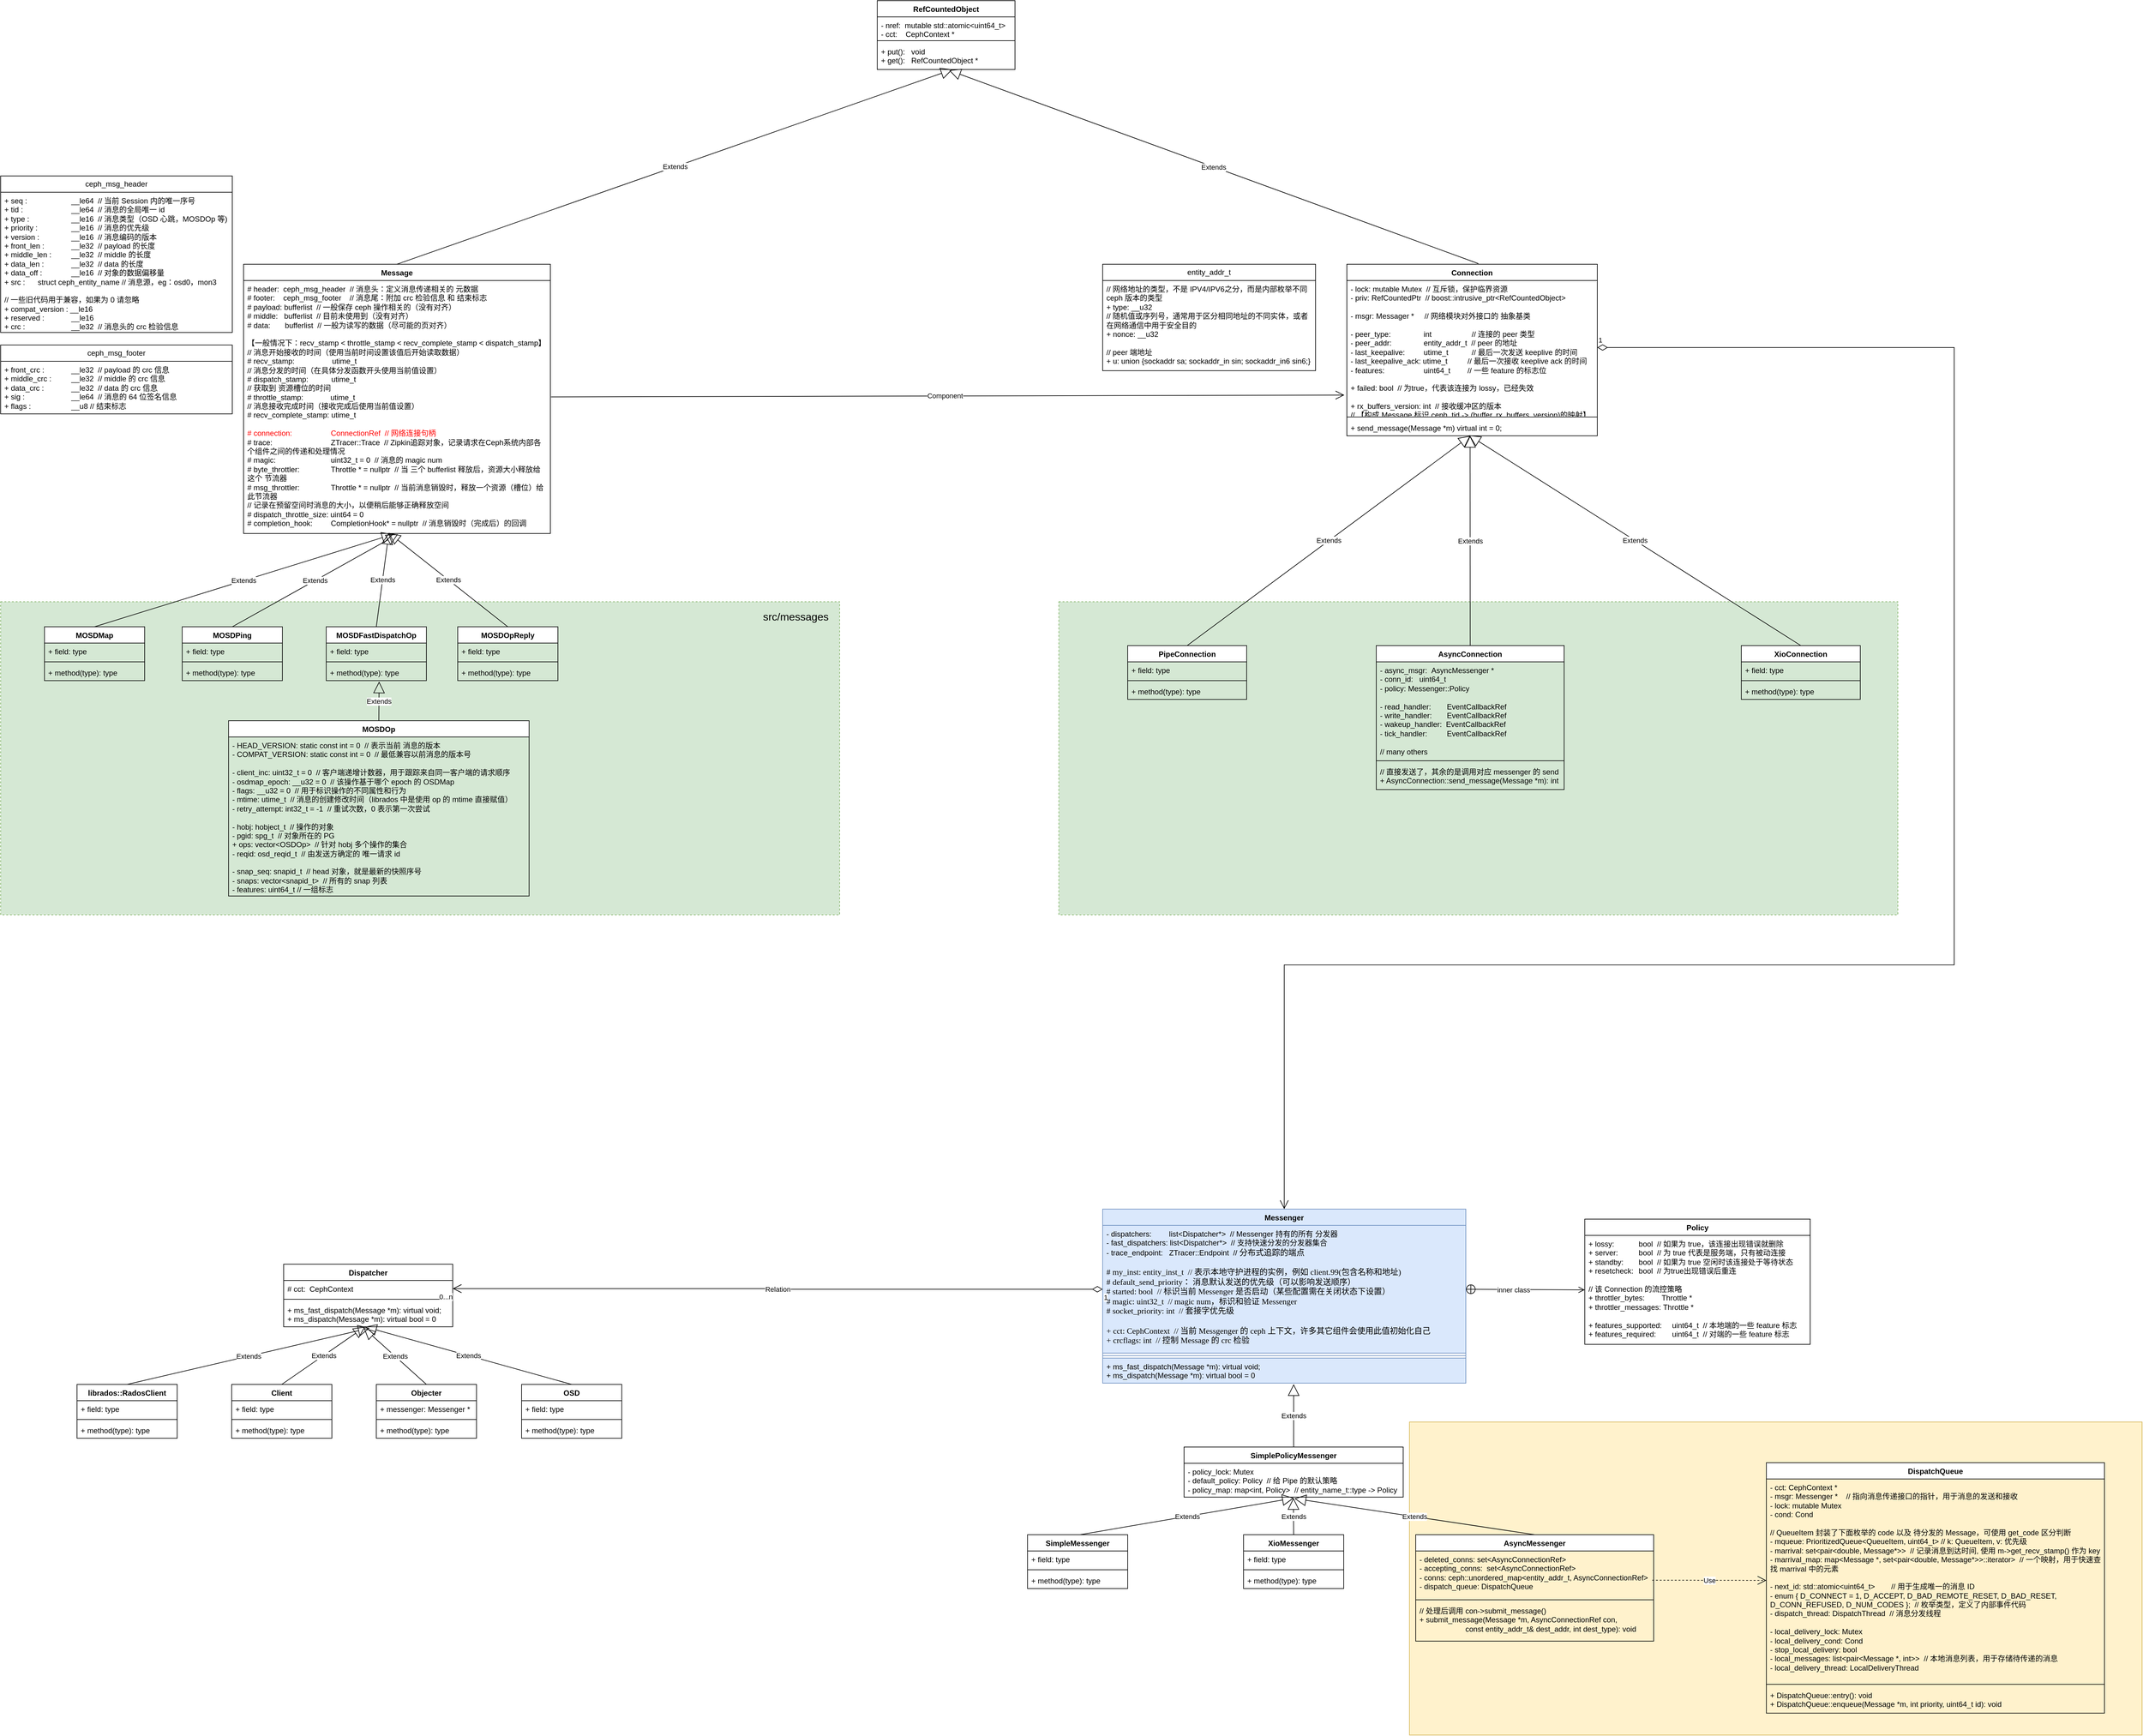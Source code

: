 <mxfile version="24.2.1" type="github">
  <diagram name="第 1 页" id="wHKWAx3UkNSvwidnDVWt">
    <mxGraphModel dx="5736" dy="4449" grid="1" gridSize="10" guides="1" tooltips="1" connect="1" arrows="1" fold="1" page="1" pageScale="1" pageWidth="827" pageHeight="1169" background="none" math="0" shadow="0">
      <root>
        <mxCell id="0" />
        <mxCell id="1" parent="0" />
        <mxCell id="QgA-dz_zXuOLvlTgo4UR-148" value="" style="rounded=0;whiteSpace=wrap;html=1;fillColor=#fff2cc;strokeColor=#d6b656;" vertex="1" parent="1">
          <mxGeometry x="2260" y="2140" width="1170" height="500" as="geometry" />
        </mxCell>
        <mxCell id="QgA-dz_zXuOLvlTgo4UR-40" value="" style="rounded=0;whiteSpace=wrap;html=1;labelBorderColor=none;fillColor=#d5e8d4;strokeColor=#82b366;dashed=1;" vertex="1" parent="1">
          <mxGeometry x="10" y="830" width="1340" height="500" as="geometry" />
        </mxCell>
        <mxCell id="QgA-dz_zXuOLvlTgo4UR-1" value="RefCountedObject" style="swimlane;fontStyle=1;align=center;verticalAlign=top;childLayout=stackLayout;horizontal=1;startSize=26;horizontalStack=0;resizeParent=1;resizeParentMax=0;resizeLast=0;collapsible=1;marginBottom=0;whiteSpace=wrap;html=1;" vertex="1" parent="1">
          <mxGeometry x="1410" y="-130" width="220" height="110" as="geometry">
            <mxRectangle x="410" y="480" width="140" height="30" as="alternateBounds" />
          </mxGeometry>
        </mxCell>
        <mxCell id="QgA-dz_zXuOLvlTgo4UR-2" value="- nref:&amp;nbsp; mutable std::atomic&amp;lt;uint64_t&amp;gt;&lt;div&gt;- cct:&amp;nbsp; &amp;nbsp; CephContext *&lt;/div&gt;" style="text;strokeColor=none;fillColor=none;align=left;verticalAlign=top;spacingLeft=4;spacingRight=4;overflow=hidden;rotatable=0;points=[[0,0.5],[1,0.5]];portConstraint=eastwest;whiteSpace=wrap;html=1;" vertex="1" parent="QgA-dz_zXuOLvlTgo4UR-1">
          <mxGeometry y="26" width="220" height="34" as="geometry" />
        </mxCell>
        <mxCell id="QgA-dz_zXuOLvlTgo4UR-3" value="" style="line;strokeWidth=1;fillColor=none;align=left;verticalAlign=middle;spacingTop=-1;spacingLeft=3;spacingRight=3;rotatable=0;labelPosition=right;points=[];portConstraint=eastwest;strokeColor=inherit;" vertex="1" parent="QgA-dz_zXuOLvlTgo4UR-1">
          <mxGeometry y="60" width="220" height="8" as="geometry" />
        </mxCell>
        <mxCell id="QgA-dz_zXuOLvlTgo4UR-4" value="+ put():&amp;nbsp; &amp;nbsp;void&lt;div&gt;+ get():&amp;nbsp; &amp;nbsp;RefCountedObject *&lt;/div&gt;" style="text;strokeColor=none;fillColor=none;align=left;verticalAlign=top;spacingLeft=4;spacingRight=4;overflow=hidden;rotatable=0;points=[[0,0.5],[1,0.5]];portConstraint=eastwest;whiteSpace=wrap;html=1;" vertex="1" parent="QgA-dz_zXuOLvlTgo4UR-1">
          <mxGeometry y="68" width="220" height="42" as="geometry" />
        </mxCell>
        <mxCell id="QgA-dz_zXuOLvlTgo4UR-5" value="Message" style="swimlane;fontStyle=1;align=center;verticalAlign=top;childLayout=stackLayout;horizontal=1;startSize=26;horizontalStack=0;resizeParent=1;resizeParentMax=0;resizeLast=0;collapsible=1;marginBottom=0;whiteSpace=wrap;html=1;" vertex="1" parent="1">
          <mxGeometry x="398" y="291" width="490" height="430" as="geometry" />
        </mxCell>
        <mxCell id="QgA-dz_zXuOLvlTgo4UR-6" value="# header:&amp;nbsp; ceph_msg_header&amp;nbsp; // 消息头：定义消息传递相关的 元数据&lt;div&gt;# footer:&amp;nbsp; &amp;nbsp; ceph_msg_footer&amp;nbsp; &amp;nbsp; // 消息尾：附加 crc 检验信息 和 结束标志&lt;/div&gt;&lt;div&gt;# payload: bufferlist&amp;nbsp; // 一般保存 ceph 操作相关的（没有对齐）&lt;/div&gt;&lt;div&gt;# middle:&amp;nbsp; &amp;nbsp;bufferlist&amp;nbsp; // 目前未使用到（没有对齐）&lt;/div&gt;&lt;div&gt;# data:&amp;nbsp; &amp;nbsp; &amp;nbsp; &amp;nbsp;bufferlist&amp;nbsp; // 一般为读写的数据（尽可能的页对齐）&lt;/div&gt;&lt;div&gt;&lt;span style=&quot;background-color: initial;&quot;&gt;&lt;br&gt;&lt;/span&gt;&lt;/div&gt;&lt;div&gt;&lt;span style=&quot;background-color: initial;&quot;&gt;【一般情况下：&lt;/span&gt;&lt;span style=&quot;background-color: initial;&quot;&gt;recv_stamp &amp;lt;&amp;nbsp;&lt;/span&gt;&lt;span style=&quot;background-color: initial;&quot;&gt;throttle_stamp &amp;lt;&amp;nbsp;&lt;/span&gt;&lt;span style=&quot;background-color: initial;&quot;&gt;recv_complete_stamp &amp;lt;&amp;nbsp;&lt;/span&gt;&lt;span style=&quot;background-color: initial;&quot;&gt;dispatch_stamp&lt;/span&gt;&lt;span style=&quot;background-color: initial;&quot;&gt;】&lt;/span&gt;&lt;/div&gt;&lt;div&gt;// 消息开始接收的时间（使用当前时间设置该值后开始读取数据）&lt;span style=&quot;background-color: initial;&quot;&gt;&lt;br&gt;&lt;/span&gt;&lt;/div&gt;&lt;div&gt;&lt;span style=&quot;background-color: initial;&quot;&gt;# recv_stamp:&amp;nbsp; &amp;nbsp; &amp;nbsp; &amp;nbsp; &amp;nbsp; &amp;nbsp; &amp;nbsp; &amp;nbsp; &amp;nbsp; utime_t&lt;/span&gt;&lt;br&gt;&lt;/div&gt;&lt;div&gt;// 消息分发的时间（在具体分发函数开头使用当前值设置）&lt;/div&gt;&lt;div&gt;# dispatch_stamp:&amp;nbsp; &amp;nbsp; &amp;nbsp; &amp;nbsp; &amp;nbsp; &amp;nbsp;utime_t&lt;/div&gt;&lt;div&gt;// 获取到 资源槽位的时间&lt;/div&gt;&lt;div&gt;# throttle_stamp:&amp;nbsp; &amp;nbsp; &amp;nbsp; &amp;nbsp; &amp;nbsp; &amp;nbsp; &amp;nbsp;utime_t&lt;/div&gt;&lt;div&gt;// 消息接收完成时间（接收完成后使用当前值设置）&lt;/div&gt;&lt;div&gt;# recv_complete_stamp: utime_t&lt;/div&gt;&lt;div&gt;&lt;br&gt;&lt;/div&gt;&lt;div&gt;&lt;font color=&quot;#ff0000&quot;&gt;# connection: &lt;span style=&quot;white-space: pre;&quot;&gt;&#x9;&lt;/span&gt;&lt;span style=&quot;white-space: pre;&quot;&gt;&#x9;&lt;span style=&quot;white-space: pre;&quot;&gt;&#x9;&lt;/span&gt;&lt;/span&gt;ConnectionRef&amp;nbsp; // 网络连接句柄&lt;/font&gt;&lt;/div&gt;&lt;div&gt;#&amp;nbsp;trace:&amp;nbsp;&lt;span style=&quot;white-space: pre;&quot;&gt;&#x9;&lt;/span&gt;&amp;nbsp; &amp;nbsp; &amp;nbsp; &amp;nbsp;&lt;span style=&quot;white-space: pre;&quot;&gt;&#x9;&lt;/span&gt;&lt;span style=&quot;white-space: pre;&quot;&gt;&#x9;&lt;/span&gt;&lt;span style=&quot;white-space: pre;&quot;&gt;&#x9;&lt;/span&gt;ZTracer::Trace&amp;nbsp; //&amp;nbsp;Zipkin追踪对象，记录请求在Ceph系统内部各个组件之间的传递和处理情况&lt;/div&gt;&lt;div&gt;# magic: &lt;span style=&quot;white-space: pre;&quot;&gt;&#x9;&lt;/span&gt;&amp;nbsp; &amp;nbsp; &amp;nbsp; &amp;nbsp;&lt;span style=&quot;white-space: pre;&quot;&gt;&#x9;&lt;/span&gt;&lt;span style=&quot;white-space: pre;&quot;&gt;&#x9;&lt;/span&gt;&lt;span style=&quot;white-space: pre;&quot;&gt;&#x9;&lt;/span&gt;uint32_t = 0&amp;nbsp; // 消息的 magic num&lt;br&gt;#&amp;nbsp;byte_throttler:&amp;nbsp;&amp;nbsp;&lt;span style=&quot;white-space: pre;&quot;&gt;&#x9;&lt;/span&gt;&lt;span style=&quot;white-space: pre;&quot;&gt;&#x9;&lt;/span&gt;Throttle * = nullptr&amp;nbsp; // 当 三个 bufferlist 释放后，资源大小释放给这个 节流器&lt;/div&gt;&lt;div&gt;#&amp;nbsp;msg_throttler:&amp;nbsp;&amp;nbsp;&lt;span style=&quot;white-space: pre;&quot;&gt;&#x9;&lt;/span&gt;&lt;span style=&quot;white-space: pre;&quot;&gt;&#x9;&lt;/span&gt;&lt;span style=&quot;background-color: initial;&quot;&gt;Throttle * = nullptr&amp;nbsp; // 当前消息销毁时，释放一个资源（槽位）给此节流器&lt;/span&gt;&lt;/div&gt;&lt;div&gt;&lt;span style=&quot;background-color: initial;&quot;&gt;//&amp;nbsp;&lt;/span&gt;&lt;span style=&quot;background-color: initial;&quot;&gt;记录在预留空间时消息的大小，以便稍后能够正确释放空间&lt;/span&gt;&lt;/div&gt;&lt;div&gt;&lt;span style=&quot;background-color: initial;&quot;&gt;#&amp;nbsp;&lt;/span&gt;&lt;span style=&quot;background-color: initial;&quot;&gt;dispatch_throttle_size: uint64 = 0&lt;/span&gt;&lt;/div&gt;&lt;div&gt;&lt;span style=&quot;background-color: initial;&quot;&gt;#&amp;nbsp;&lt;/span&gt;&lt;span style=&quot;background-color: initial;&quot;&gt;completion_hook:&amp;nbsp;&lt;span style=&quot;white-space: pre;&quot;&gt;&#x9;&lt;/span&gt;&lt;/span&gt;&lt;span style=&quot;background-color: initial;&quot;&gt;CompletionHook* = nullptr&amp;nbsp; // 消息销毁时（完成后）的回调&lt;/span&gt;&lt;/div&gt;" style="text;strokeColor=none;fillColor=none;align=left;verticalAlign=top;spacingLeft=4;spacingRight=4;overflow=hidden;rotatable=0;points=[[0,0.5],[1,0.5]];portConstraint=eastwest;whiteSpace=wrap;html=1;" vertex="1" parent="QgA-dz_zXuOLvlTgo4UR-5">
          <mxGeometry y="26" width="490" height="404" as="geometry" />
        </mxCell>
        <mxCell id="QgA-dz_zXuOLvlTgo4UR-11" value="Extends" style="endArrow=block;endSize=16;endFill=0;html=1;rounded=0;exitX=0.5;exitY=0;exitDx=0;exitDy=0;" edge="1" parent="1" source="QgA-dz_zXuOLvlTgo4UR-5">
          <mxGeometry width="160" relative="1" as="geometry">
            <mxPoint x="613" y="340" as="sourcePoint" />
            <mxPoint x="1530" y="-20" as="targetPoint" />
          </mxGeometry>
        </mxCell>
        <mxCell id="QgA-dz_zXuOLvlTgo4UR-14" value="ceph_msg_header" style="swimlane;fontStyle=0;childLayout=stackLayout;horizontal=1;startSize=26;fillColor=none;horizontalStack=0;resizeParent=1;resizeParentMax=0;resizeLast=0;collapsible=1;marginBottom=0;whiteSpace=wrap;html=1;" vertex="1" parent="1">
          <mxGeometry x="10" y="150" width="370" height="250" as="geometry" />
        </mxCell>
        <mxCell id="QgA-dz_zXuOLvlTgo4UR-16" value="&lt;div&gt;+ seq : &lt;span style=&quot;white-space: pre;&quot;&gt;&#x9;&lt;/span&gt;&lt;span style=&quot;white-space: pre;&quot;&gt;&#x9;&lt;span style=&quot;white-space: pre;&quot;&gt;&#x9;&lt;/span&gt;&lt;/span&gt;__le64&amp;nbsp; // 当前 Session 内的唯一序号&lt;/div&gt;&lt;div&gt;+ tid : &lt;span style=&quot;white-space: pre;&quot;&gt;&#x9;&lt;/span&gt;&lt;span style=&quot;white-space: pre;&quot;&gt;&#x9;&lt;span style=&quot;white-space: pre;&quot;&gt;&#x9;&lt;/span&gt;&lt;/span&gt;__le64&amp;nbsp; // 消息的全局唯一 id&lt;/div&gt;&lt;div&gt;+ type : &lt;span style=&quot;white-space: pre;&quot;&gt;&#x9;&lt;span style=&quot;white-space: pre;&quot;&gt;&#x9;&lt;/span&gt;&lt;/span&gt;&lt;span style=&quot;white-space: pre;&quot;&gt;&#x9;&lt;/span&gt;__le16&amp;nbsp;&amp;nbsp;&lt;span style=&quot;background-color: initial;&quot;&gt;// 消息类型（OSD 心跳，MOSDOp 等)&lt;/span&gt;&lt;span style=&quot;background-color: initial;&quot;&gt;&amp;nbsp;&lt;/span&gt;&lt;/div&gt;&lt;div&gt;+ priority :&lt;span style=&quot;white-space: pre;&quot;&gt;&#x9;&lt;/span&gt;&lt;span style=&quot;white-space: pre;&quot;&gt;&#x9;&lt;/span&gt;__le16&amp;nbsp; // 消息的优先级&lt;/div&gt;&lt;div&gt;+ version : &lt;span style=&quot;white-space: pre;&quot;&gt;&#x9;&lt;/span&gt;&lt;span style=&quot;white-space: pre;&quot;&gt;&#x9;&lt;/span&gt;__le16&amp;nbsp; // 消息编码的版本&lt;/div&gt;&lt;div&gt;+ front_len : &lt;span style=&quot;white-space: pre;&quot;&gt;&#x9;&lt;/span&gt;&lt;span style=&quot;white-space: pre;&quot;&gt;&#x9;&lt;/span&gt;__le32&amp;nbsp; // payload 的长度&lt;/div&gt;&lt;div&gt;+ middle_len : &lt;span style=&quot;white-space: pre;&quot;&gt;&#x9;&lt;/span&gt;__le32&amp;nbsp; // middle 的长度&lt;/div&gt;&lt;div&gt;+ data_len : &lt;span style=&quot;white-space: pre;&quot;&gt;&#x9;&lt;/span&gt;&lt;span style=&quot;white-space: pre;&quot;&gt;&#x9;&lt;/span&gt;__le32&amp;nbsp; // data 的长度&lt;/div&gt;&lt;div&gt;+ data_off :&lt;span style=&quot;white-space: pre;&quot;&gt;&#x9;&lt;/span&gt;&lt;span style=&quot;white-space: pre;&quot;&gt;&#x9;&lt;/span&gt;__le16&amp;nbsp; // 对象的数据偏移量&lt;/div&gt;&lt;div&gt;+ src : &lt;span style=&quot;white-space: pre;&quot;&gt;&#x9;&lt;/span&gt;struct ceph_entity_name // 消息源，eg：osd0，mon3&lt;/div&gt;&lt;div&gt;&lt;br&gt;&lt;/div&gt;&lt;div&gt;// 一些旧代码用于兼容，如果为 0 请忽略&lt;/div&gt;&lt;div&gt;+ compat_version : __le16&lt;/div&gt;&lt;div&gt;+ reserved : &lt;span style=&quot;white-space: pre;&quot;&gt;&#x9;&lt;/span&gt;&lt;span style=&quot;white-space: pre;&quot;&gt;&#x9;&lt;/span&gt;__le16&lt;/div&gt;&lt;div&gt;+ crc : &lt;span style=&quot;white-space: pre;&quot;&gt;&#x9;&lt;/span&gt;&lt;span style=&quot;white-space: pre;&quot;&gt;&#x9;&lt;/span&gt;&lt;span style=&quot;white-space: pre;&quot;&gt;&#x9;&lt;/span&gt;__le32&amp;nbsp; // 消息头的 crc 检验信息&lt;/div&gt;" style="text;strokeColor=none;fillColor=none;align=left;verticalAlign=top;spacingLeft=4;spacingRight=4;overflow=hidden;rotatable=0;points=[[0,0.5],[1,0.5]];portConstraint=eastwest;whiteSpace=wrap;html=1;" vertex="1" parent="QgA-dz_zXuOLvlTgo4UR-14">
          <mxGeometry y="26" width="370" height="224" as="geometry" />
        </mxCell>
        <mxCell id="QgA-dz_zXuOLvlTgo4UR-18" value="ceph_msg_footer" style="swimlane;fontStyle=0;childLayout=stackLayout;horizontal=1;startSize=26;fillColor=none;horizontalStack=0;resizeParent=1;resizeParentMax=0;resizeLast=0;collapsible=1;marginBottom=0;whiteSpace=wrap;html=1;" vertex="1" parent="1">
          <mxGeometry x="10" y="420" width="370" height="110" as="geometry" />
        </mxCell>
        <mxCell id="QgA-dz_zXuOLvlTgo4UR-19" value="&lt;div&gt;&lt;span style=&quot;background-color: initial;&quot;&gt;+&amp;nbsp;&lt;/span&gt;&lt;span style=&quot;background-color: initial;&quot;&gt;front_crc&lt;/span&gt;&lt;span style=&quot;background-color: initial;&quot;&gt;&amp;nbsp;: &lt;/span&gt;&lt;span style=&quot;background-color: initial; white-space: pre;&quot;&gt;&#x9;&lt;/span&gt;&lt;span style=&quot;background-color: initial; white-space: pre;&quot;&gt;&#x9;&lt;/span&gt;&lt;span style=&quot;background-color: initial;&quot;&gt;__le32&amp;nbsp; // payload 的 crc 信息&lt;/span&gt;&lt;/div&gt;&lt;div&gt;+ middle_crc&amp;nbsp;: &lt;span style=&quot;white-space: pre;&quot;&gt;&#x9;&lt;/span&gt;__le32&amp;nbsp; // middle 的 crc 信息&lt;/div&gt;&lt;div&gt;+ data_crc : &lt;span style=&quot;white-space: pre;&quot;&gt;&#x9;&lt;/span&gt;&lt;span style=&quot;white-space: pre;&quot;&gt;&#x9;&lt;/span&gt;__le32&amp;nbsp; // data 的 crc 信息&lt;/div&gt;&lt;div&gt;+ sig :&lt;span style=&quot;white-space: pre;&quot;&gt;&#x9;&lt;/span&gt;&lt;span style=&quot;white-space: pre;&quot;&gt;&#x9;&lt;span style=&quot;white-space: pre;&quot;&gt;&#x9;&lt;/span&gt;&lt;/span&gt;__le64&amp;nbsp; // 消息的 64 位签名信息&lt;/div&gt;&lt;div&gt;+ flags : &lt;span style=&quot;white-space: pre;&quot;&gt;&#x9;&lt;span style=&quot;white-space: pre;&quot;&gt;&#x9;&lt;/span&gt;&lt;span style=&quot;white-space: pre;&quot;&gt;&#x9;&lt;/span&gt;&lt;/span&gt;__u8&amp;nbsp;// 结束标志&lt;/div&gt;" style="text;strokeColor=none;fillColor=none;align=left;verticalAlign=top;spacingLeft=4;spacingRight=4;overflow=hidden;rotatable=0;points=[[0,0.5],[1,0.5]];portConstraint=eastwest;whiteSpace=wrap;html=1;" vertex="1" parent="QgA-dz_zXuOLvlTgo4UR-18">
          <mxGeometry y="26" width="370" height="84" as="geometry" />
        </mxCell>
        <mxCell id="QgA-dz_zXuOLvlTgo4UR-20" value="MOSDMap" style="swimlane;fontStyle=1;align=center;verticalAlign=top;childLayout=stackLayout;horizontal=1;startSize=26;horizontalStack=0;resizeParent=1;resizeParentMax=0;resizeLast=0;collapsible=1;marginBottom=0;whiteSpace=wrap;html=1;" vertex="1" parent="1">
          <mxGeometry x="80" y="870" width="160" height="86" as="geometry" />
        </mxCell>
        <mxCell id="QgA-dz_zXuOLvlTgo4UR-21" value="+ field: type" style="text;strokeColor=none;fillColor=none;align=left;verticalAlign=top;spacingLeft=4;spacingRight=4;overflow=hidden;rotatable=0;points=[[0,0.5],[1,0.5]];portConstraint=eastwest;whiteSpace=wrap;html=1;" vertex="1" parent="QgA-dz_zXuOLvlTgo4UR-20">
          <mxGeometry y="26" width="160" height="26" as="geometry" />
        </mxCell>
        <mxCell id="QgA-dz_zXuOLvlTgo4UR-22" value="" style="line;strokeWidth=1;fillColor=none;align=left;verticalAlign=middle;spacingTop=-1;spacingLeft=3;spacingRight=3;rotatable=0;labelPosition=right;points=[];portConstraint=eastwest;strokeColor=inherit;" vertex="1" parent="QgA-dz_zXuOLvlTgo4UR-20">
          <mxGeometry y="52" width="160" height="8" as="geometry" />
        </mxCell>
        <mxCell id="QgA-dz_zXuOLvlTgo4UR-23" value="+ method(type): type" style="text;strokeColor=none;fillColor=none;align=left;verticalAlign=top;spacingLeft=4;spacingRight=4;overflow=hidden;rotatable=0;points=[[0,0.5],[1,0.5]];portConstraint=eastwest;whiteSpace=wrap;html=1;" vertex="1" parent="QgA-dz_zXuOLvlTgo4UR-20">
          <mxGeometry y="60" width="160" height="26" as="geometry" />
        </mxCell>
        <mxCell id="QgA-dz_zXuOLvlTgo4UR-24" value="MOSDPing" style="swimlane;fontStyle=1;align=center;verticalAlign=top;childLayout=stackLayout;horizontal=1;startSize=26;horizontalStack=0;resizeParent=1;resizeParentMax=0;resizeLast=0;collapsible=1;marginBottom=0;whiteSpace=wrap;html=1;" vertex="1" parent="1">
          <mxGeometry x="300" y="870" width="160" height="86" as="geometry" />
        </mxCell>
        <mxCell id="QgA-dz_zXuOLvlTgo4UR-25" value="+ field: type" style="text;strokeColor=none;fillColor=none;align=left;verticalAlign=top;spacingLeft=4;spacingRight=4;overflow=hidden;rotatable=0;points=[[0,0.5],[1,0.5]];portConstraint=eastwest;whiteSpace=wrap;html=1;" vertex="1" parent="QgA-dz_zXuOLvlTgo4UR-24">
          <mxGeometry y="26" width="160" height="26" as="geometry" />
        </mxCell>
        <mxCell id="QgA-dz_zXuOLvlTgo4UR-26" value="" style="line;strokeWidth=1;fillColor=none;align=left;verticalAlign=middle;spacingTop=-1;spacingLeft=3;spacingRight=3;rotatable=0;labelPosition=right;points=[];portConstraint=eastwest;strokeColor=inherit;" vertex="1" parent="QgA-dz_zXuOLvlTgo4UR-24">
          <mxGeometry y="52" width="160" height="8" as="geometry" />
        </mxCell>
        <mxCell id="QgA-dz_zXuOLvlTgo4UR-27" value="+ method(type): type" style="text;strokeColor=none;fillColor=none;align=left;verticalAlign=top;spacingLeft=4;spacingRight=4;overflow=hidden;rotatable=0;points=[[0,0.5],[1,0.5]];portConstraint=eastwest;whiteSpace=wrap;html=1;" vertex="1" parent="QgA-dz_zXuOLvlTgo4UR-24">
          <mxGeometry y="60" width="160" height="26" as="geometry" />
        </mxCell>
        <mxCell id="QgA-dz_zXuOLvlTgo4UR-28" value="MOSDFastDispatchOp" style="swimlane;fontStyle=1;align=center;verticalAlign=top;childLayout=stackLayout;horizontal=1;startSize=26;horizontalStack=0;resizeParent=1;resizeParentMax=0;resizeLast=0;collapsible=1;marginBottom=0;whiteSpace=wrap;html=1;" vertex="1" parent="1">
          <mxGeometry x="530" y="870" width="160" height="86" as="geometry" />
        </mxCell>
        <mxCell id="QgA-dz_zXuOLvlTgo4UR-29" value="+ field: type" style="text;strokeColor=none;fillColor=none;align=left;verticalAlign=top;spacingLeft=4;spacingRight=4;overflow=hidden;rotatable=0;points=[[0,0.5],[1,0.5]];portConstraint=eastwest;whiteSpace=wrap;html=1;" vertex="1" parent="QgA-dz_zXuOLvlTgo4UR-28">
          <mxGeometry y="26" width="160" height="26" as="geometry" />
        </mxCell>
        <mxCell id="QgA-dz_zXuOLvlTgo4UR-30" value="" style="line;strokeWidth=1;fillColor=none;align=left;verticalAlign=middle;spacingTop=-1;spacingLeft=3;spacingRight=3;rotatable=0;labelPosition=right;points=[];portConstraint=eastwest;strokeColor=inherit;" vertex="1" parent="QgA-dz_zXuOLvlTgo4UR-28">
          <mxGeometry y="52" width="160" height="8" as="geometry" />
        </mxCell>
        <mxCell id="QgA-dz_zXuOLvlTgo4UR-31" value="+ method(type): type" style="text;strokeColor=none;fillColor=none;align=left;verticalAlign=top;spacingLeft=4;spacingRight=4;overflow=hidden;rotatable=0;points=[[0,0.5],[1,0.5]];portConstraint=eastwest;whiteSpace=wrap;html=1;" vertex="1" parent="QgA-dz_zXuOLvlTgo4UR-28">
          <mxGeometry y="60" width="160" height="26" as="geometry" />
        </mxCell>
        <mxCell id="QgA-dz_zXuOLvlTgo4UR-32" value="MOSDOpReply" style="swimlane;fontStyle=1;align=center;verticalAlign=top;childLayout=stackLayout;horizontal=1;startSize=26;horizontalStack=0;resizeParent=1;resizeParentMax=0;resizeLast=0;collapsible=1;marginBottom=0;whiteSpace=wrap;html=1;" vertex="1" parent="1">
          <mxGeometry x="740" y="870" width="160" height="86" as="geometry" />
        </mxCell>
        <mxCell id="QgA-dz_zXuOLvlTgo4UR-33" value="+ field: type" style="text;strokeColor=none;fillColor=none;align=left;verticalAlign=top;spacingLeft=4;spacingRight=4;overflow=hidden;rotatable=0;points=[[0,0.5],[1,0.5]];portConstraint=eastwest;whiteSpace=wrap;html=1;" vertex="1" parent="QgA-dz_zXuOLvlTgo4UR-32">
          <mxGeometry y="26" width="160" height="26" as="geometry" />
        </mxCell>
        <mxCell id="QgA-dz_zXuOLvlTgo4UR-34" value="" style="line;strokeWidth=1;fillColor=none;align=left;verticalAlign=middle;spacingTop=-1;spacingLeft=3;spacingRight=3;rotatable=0;labelPosition=right;points=[];portConstraint=eastwest;strokeColor=inherit;" vertex="1" parent="QgA-dz_zXuOLvlTgo4UR-32">
          <mxGeometry y="52" width="160" height="8" as="geometry" />
        </mxCell>
        <mxCell id="QgA-dz_zXuOLvlTgo4UR-35" value="+ method(type): type" style="text;strokeColor=none;fillColor=none;align=left;verticalAlign=top;spacingLeft=4;spacingRight=4;overflow=hidden;rotatable=0;points=[[0,0.5],[1,0.5]];portConstraint=eastwest;whiteSpace=wrap;html=1;" vertex="1" parent="QgA-dz_zXuOLvlTgo4UR-32">
          <mxGeometry y="60" width="160" height="26" as="geometry" />
        </mxCell>
        <mxCell id="QgA-dz_zXuOLvlTgo4UR-36" value="MOSDOp" style="swimlane;fontStyle=1;align=center;verticalAlign=top;childLayout=stackLayout;horizontal=1;startSize=26;horizontalStack=0;resizeParent=1;resizeParentMax=0;resizeLast=0;collapsible=1;marginBottom=0;whiteSpace=wrap;html=1;" vertex="1" parent="1">
          <mxGeometry x="374" y="1020" width="480" height="280" as="geometry" />
        </mxCell>
        <mxCell id="QgA-dz_zXuOLvlTgo4UR-37" value="&lt;div&gt;-&amp;nbsp;HEAD_VERSION: static const int = 0&amp;nbsp; // 表示当前 消息的版本&lt;/div&gt;&lt;div&gt;-&amp;nbsp;COMPAT_VERSION:&amp;nbsp;&lt;span style=&quot;background-color: initial;&quot;&gt;static const int = 0&amp;nbsp; // 最低兼容以前消息的版本号&lt;/span&gt;&lt;/div&gt;&lt;div&gt;&lt;br&gt;&lt;/div&gt;- client_inc:&amp;nbsp;uint32_t = 0&amp;nbsp; //&amp;nbsp;客户端递增计数器，用于跟踪来自同一客户端的请求顺序&lt;div&gt;-&amp;nbsp;osdmap_epoch:&amp;nbsp;__u32 = 0&amp;nbsp; // 该操作基于哪个 epoch 的 OSDMap&lt;/div&gt;&lt;div&gt;- flags:&amp;nbsp;__u32 = 0&amp;nbsp; //&amp;nbsp;用于标识操作的不同属性和行为&lt;/div&gt;&lt;div&gt;-&amp;nbsp;mtime:&amp;nbsp;utime_t&amp;nbsp; // 消息的创建修改时间（librados 中是使用 op 的 mtime 直接赋值）&lt;/div&gt;&lt;div&gt;-&amp;nbsp;retry_attempt: int32_t = -1&amp;nbsp; //&amp;nbsp;重试次数，0 表示第一次尝试&lt;/div&gt;&lt;div&gt;&lt;br&gt;&lt;/div&gt;&lt;div&gt;-&amp;nbsp;hobj:&amp;nbsp;hobject_t&amp;nbsp; //&amp;nbsp;操作的对象&lt;/div&gt;&lt;div&gt;-&amp;nbsp;pgid:&amp;nbsp;spg_t&amp;nbsp; //&amp;nbsp;对象所在的 PG&lt;/div&gt;&lt;div&gt;+&amp;nbsp;ops:&amp;nbsp;vector&amp;lt;OSDOp&amp;gt;&amp;nbsp; //&amp;nbsp;针对 hobj 多个操作的集合&lt;/div&gt;&lt;div&gt;-&amp;nbsp;reqid:&amp;nbsp;osd_reqid_t&amp;nbsp; // 由发送方确定的 唯一请求 id&lt;/div&gt;&lt;div&gt;&lt;br&gt;&lt;/div&gt;&lt;div&gt;-&amp;nbsp;snap_seq:&amp;nbsp;snapid_t&amp;nbsp; //&amp;nbsp;head 对象，就是最新的快照序号&lt;/div&gt;&lt;div&gt;-&amp;nbsp;snaps:&amp;nbsp;vector&amp;lt;snapid_t&amp;gt;&amp;nbsp; //&amp;nbsp;所有的 snap 列表&lt;/div&gt;&lt;div&gt;-&amp;nbsp;features:&amp;nbsp;uint64_t // 一组标志&lt;/div&gt;&lt;div&gt;&lt;br&gt;&lt;/div&gt;&lt;div&gt;&lt;br&gt;&lt;/div&gt;" style="text;strokeColor=none;fillColor=none;align=left;verticalAlign=top;spacingLeft=4;spacingRight=4;overflow=hidden;rotatable=0;points=[[0,0.5],[1,0.5]];portConstraint=eastwest;whiteSpace=wrap;html=1;" vertex="1" parent="QgA-dz_zXuOLvlTgo4UR-36">
          <mxGeometry y="26" width="480" height="254" as="geometry" />
        </mxCell>
        <mxCell id="QgA-dz_zXuOLvlTgo4UR-41" value="Extends" style="endArrow=block;endSize=16;endFill=0;html=1;rounded=0;exitX=0.5;exitY=0;exitDx=0;exitDy=0;entryX=0.488;entryY=1.003;entryDx=0;entryDy=0;entryPerimeter=0;" edge="1" parent="1" source="QgA-dz_zXuOLvlTgo4UR-20" target="QgA-dz_zXuOLvlTgo4UR-6">
          <mxGeometry width="160" relative="1" as="geometry">
            <mxPoint x="320" y="860" as="sourcePoint" />
            <mxPoint x="480" y="860" as="targetPoint" />
          </mxGeometry>
        </mxCell>
        <mxCell id="QgA-dz_zXuOLvlTgo4UR-42" value="Extends" style="endArrow=block;endSize=16;endFill=0;html=1;rounded=0;exitX=0.5;exitY=0;exitDx=0;exitDy=0;entryX=0.503;entryY=1.003;entryDx=0;entryDy=0;entryPerimeter=0;" edge="1" parent="1" source="QgA-dz_zXuOLvlTgo4UR-24" target="QgA-dz_zXuOLvlTgo4UR-6">
          <mxGeometry width="160" relative="1" as="geometry">
            <mxPoint x="170" y="880" as="sourcePoint" />
            <mxPoint x="652" y="733" as="targetPoint" />
          </mxGeometry>
        </mxCell>
        <mxCell id="QgA-dz_zXuOLvlTgo4UR-43" value="Extends" style="endArrow=block;endSize=16;endFill=0;html=1;rounded=0;exitX=0.5;exitY=0;exitDx=0;exitDy=0;" edge="1" parent="1" source="QgA-dz_zXuOLvlTgo4UR-28">
          <mxGeometry width="160" relative="1" as="geometry">
            <mxPoint x="390" y="880" as="sourcePoint" />
            <mxPoint x="630" y="720" as="targetPoint" />
          </mxGeometry>
        </mxCell>
        <mxCell id="QgA-dz_zXuOLvlTgo4UR-44" value="Extends" style="endArrow=block;endSize=16;endFill=0;html=1;rounded=0;exitX=0.5;exitY=0;exitDx=0;exitDy=0;" edge="1" parent="1" source="QgA-dz_zXuOLvlTgo4UR-32">
          <mxGeometry width="160" relative="1" as="geometry">
            <mxPoint x="780" y="840" as="sourcePoint" />
            <mxPoint x="630" y="720" as="targetPoint" />
          </mxGeometry>
        </mxCell>
        <mxCell id="QgA-dz_zXuOLvlTgo4UR-45" value="Extends" style="endArrow=block;endSize=16;endFill=0;html=1;rounded=0;exitX=0.5;exitY=0;exitDx=0;exitDy=0;entryX=0.528;entryY=1.058;entryDx=0;entryDy=0;entryPerimeter=0;" edge="1" parent="1" source="QgA-dz_zXuOLvlTgo4UR-36" target="QgA-dz_zXuOLvlTgo4UR-31">
          <mxGeometry width="160" relative="1" as="geometry">
            <mxPoint x="620" y="880" as="sourcePoint" />
            <mxPoint x="640" y="730" as="targetPoint" />
          </mxGeometry>
        </mxCell>
        <mxCell id="QgA-dz_zXuOLvlTgo4UR-47" value="&lt;font style=&quot;font-size: 17px;&quot;&gt;src/messages&lt;/font&gt;" style="text;html=1;align=center;verticalAlign=middle;whiteSpace=wrap;rounded=0;" vertex="1" parent="1">
          <mxGeometry x="1250" y="840" width="60" height="30" as="geometry" />
        </mxCell>
        <mxCell id="QgA-dz_zXuOLvlTgo4UR-48" value="Connection" style="swimlane;fontStyle=1;align=center;verticalAlign=top;childLayout=stackLayout;horizontal=1;startSize=26;horizontalStack=0;resizeParent=1;resizeParentMax=0;resizeLast=0;collapsible=1;marginBottom=0;whiteSpace=wrap;html=1;" vertex="1" parent="1">
          <mxGeometry x="2160" y="291" width="400" height="274" as="geometry" />
        </mxCell>
        <mxCell id="QgA-dz_zXuOLvlTgo4UR-49" value="- lock: mutable Mutex&amp;nbsp; // 互斥锁，保护临界资源&amp;nbsp;&lt;div&gt;-&amp;nbsp;priv:&amp;nbsp;RefCountedPtr&amp;nbsp; // boost::intrusive_ptr&amp;lt;RefCountedObject&amp;gt;&lt;/div&gt;&lt;div&gt;&lt;br&gt;&lt;/div&gt;&lt;div&gt;- msgr: Messager *&amp;nbsp; &amp;nbsp; &amp;nbsp;// 网络模块对外接口的 抽象基类&lt;/div&gt;&lt;div&gt;&lt;br&gt;&lt;/div&gt;&lt;div&gt;- peer_type: &lt;span style=&quot;white-space: pre;&quot;&gt;&#x9;&lt;/span&gt;&lt;span style=&quot;white-space: pre;&quot;&gt;&#x9;&lt;/span&gt;&amp;nbsp; &amp;nbsp;int&amp;nbsp; &lt;span style=&quot;white-space: pre;&quot;&gt;&#x9;&lt;/span&gt;&lt;span style=&quot;white-space: pre;&quot;&gt;&#x9;&lt;/span&gt;&amp;nbsp; // 连接的 peer 类型&lt;/div&gt;&lt;div&gt;- peer_addr: &lt;span style=&quot;white-space: pre;&quot;&gt;&#x9;&lt;/span&gt;&lt;span style=&quot;white-space: pre;&quot;&gt;&#x9;&amp;nbsp;&lt;/span&gt;&amp;nbsp; entity_addr_t&amp;nbsp; // peer 的地址&lt;/div&gt;&lt;div&gt;-&amp;nbsp;last_keepalive: &lt;span style=&quot;white-space: pre;&quot;&gt;&#x9;&lt;/span&gt;&amp;nbsp; &amp;nbsp;utime_t&amp;nbsp; &lt;span style=&quot;white-space: pre;&quot;&gt;&#x9;&lt;/span&gt;&amp;nbsp; // 最后一次发送 keeplive 的时间&lt;/div&gt;&lt;div&gt;-&amp;nbsp;last_keepalive_ack: utime_t&amp;nbsp; &amp;nbsp;&lt;span style=&quot;white-space: pre;&quot;&gt;&#x9;&lt;/span&gt;// 最后一次接收 keeplive ack 的时间&lt;/div&gt;&lt;div&gt;-&amp;nbsp;features: &lt;span style=&quot;white-space: pre;&quot;&gt;&#x9;&lt;/span&gt;&lt;span style=&quot;white-space: pre;&quot;&gt;&#x9;&lt;/span&gt;&amp;nbsp; &amp;nbsp;uint64_t&amp;nbsp;&lt;span style=&quot;white-space: pre;&quot;&gt;&#x9;&lt;/span&gt;// 一些 feature 的标志位&lt;/div&gt;&lt;div&gt;&lt;br&gt;&lt;/div&gt;&lt;div&gt;+ failed: bool&amp;nbsp; // 为true，代表该连接为 lossy，已经失效&lt;/div&gt;&lt;div&gt;&lt;span style=&quot;background-color: initial;&quot;&gt;&amp;nbsp;&amp;nbsp;&lt;/span&gt;&lt;br&gt;&lt;/div&gt;&lt;div&gt;+&amp;nbsp;rx_buffers_version: int&amp;nbsp; // 接收缓冲区的版本&lt;/div&gt;&lt;div&gt;// 【&lt;span style=&quot;background-color: initial;&quot;&gt;构成 Message 标识 ceph_tid -&amp;gt; (buffer,&amp;nbsp;&lt;/span&gt;&lt;span style=&quot;background-color: initial; border-color: var(--border-color);&quot;&gt;rx_buffers_version&lt;/span&gt;&lt;span style=&quot;background-color: initial; border-color: var(--border-color);&quot;&gt;)的映射】&lt;/span&gt;&lt;/div&gt;&lt;div&gt;+&amp;nbsp;rx_buffers:&amp;nbsp;map&amp;lt;ceph_tid_t, pair&amp;lt;bufferlist,int&amp;gt;&amp;gt;&amp;nbsp; // 接收缓冲区&lt;/div&gt;&lt;div&gt;&lt;br&gt;&lt;/div&gt;" style="text;strokeColor=none;fillColor=none;align=left;verticalAlign=top;spacingLeft=4;spacingRight=4;overflow=hidden;rotatable=0;points=[[0,0.5],[1,0.5]];portConstraint=eastwest;whiteSpace=wrap;html=1;" vertex="1" parent="QgA-dz_zXuOLvlTgo4UR-48">
          <mxGeometry y="26" width="400" height="214" as="geometry" />
        </mxCell>
        <mxCell id="QgA-dz_zXuOLvlTgo4UR-50" value="" style="line;strokeWidth=1;fillColor=none;align=left;verticalAlign=middle;spacingTop=-1;spacingLeft=3;spacingRight=3;rotatable=0;labelPosition=right;points=[];portConstraint=eastwest;strokeColor=inherit;" vertex="1" parent="QgA-dz_zXuOLvlTgo4UR-48">
          <mxGeometry y="240" width="400" height="8" as="geometry" />
        </mxCell>
        <mxCell id="QgA-dz_zXuOLvlTgo4UR-51" value="+ send_message(Message *m) virtual int = 0;" style="text;strokeColor=none;fillColor=none;align=left;verticalAlign=top;spacingLeft=4;spacingRight=4;overflow=hidden;rotatable=0;points=[[0,0.5],[1,0.5]];portConstraint=eastwest;whiteSpace=wrap;html=1;" vertex="1" parent="QgA-dz_zXuOLvlTgo4UR-48">
          <mxGeometry y="248" width="400" height="26" as="geometry" />
        </mxCell>
        <mxCell id="QgA-dz_zXuOLvlTgo4UR-52" value="Extends" style="endArrow=block;endSize=16;endFill=0;html=1;rounded=0;entryX=0.522;entryY=1.031;entryDx=0;entryDy=0;entryPerimeter=0;" edge="1" parent="1" target="QgA-dz_zXuOLvlTgo4UR-4">
          <mxGeometry width="160" relative="1" as="geometry">
            <mxPoint x="2370" y="290" as="sourcePoint" />
            <mxPoint x="1609" y="-190" as="targetPoint" />
          </mxGeometry>
        </mxCell>
        <mxCell id="QgA-dz_zXuOLvlTgo4UR-53" value="entity_addr_t" style="swimlane;fontStyle=0;childLayout=stackLayout;horizontal=1;startSize=26;fillColor=none;horizontalStack=0;resizeParent=1;resizeParentMax=0;resizeLast=0;collapsible=1;marginBottom=0;whiteSpace=wrap;html=1;" vertex="1" parent="1">
          <mxGeometry x="1770" y="291" width="340" height="170" as="geometry" />
        </mxCell>
        <mxCell id="QgA-dz_zXuOLvlTgo4UR-54" value="&lt;div&gt;//&amp;nbsp;网络地址的类型，不是 IPV4/IPV6之分，而是内部枚举不同ceph 版本的类型&lt;br&gt;&lt;/div&gt;&lt;div&gt;+ type: __u32&lt;/div&gt;&lt;div&gt;&lt;span style=&quot;background-color: initial;&quot;&gt;//&amp;nbsp;随机值或序列号，通常用于区分相同地址的不同实体，或者在网络通信中用于安全目的&lt;/span&gt;&amp;nbsp;&amp;nbsp;&lt;/div&gt;&lt;div&gt;+&amp;nbsp;nonce: __u32&amp;nbsp;&lt;/div&gt;&lt;div&gt;&lt;span style=&quot;background-color: initial;&quot;&gt;&lt;br&gt;&lt;/span&gt;&lt;/div&gt;&lt;div&gt;&lt;span style=&quot;background-color: initial;&quot;&gt;// peer 端地址&lt;/span&gt;&lt;/div&gt;&lt;div&gt;&lt;span style=&quot;background-color: initial;&quot;&gt;+&amp;nbsp;u: union {&lt;/span&gt;&lt;span style=&quot;background-color: initial;&quot;&gt;sockaddr sa;&amp;nbsp;&lt;/span&gt;&lt;span style=&quot;background-color: initial;&quot;&gt;sockaddr_in sin;&amp;nbsp;&lt;/span&gt;&lt;span style=&quot;background-color: initial;&quot;&gt;sockaddr_in6 sin6;&lt;/span&gt;&lt;span style=&quot;background-color: initial;&quot;&gt;}&lt;/span&gt;&lt;br&gt;&lt;/div&gt;" style="text;strokeColor=none;fillColor=none;align=left;verticalAlign=top;spacingLeft=4;spacingRight=4;overflow=hidden;rotatable=0;points=[[0,0.5],[1,0.5]];portConstraint=eastwest;whiteSpace=wrap;html=1;" vertex="1" parent="QgA-dz_zXuOLvlTgo4UR-53">
          <mxGeometry y="26" width="340" height="144" as="geometry" />
        </mxCell>
        <mxCell id="QgA-dz_zXuOLvlTgo4UR-55" value="" style="rounded=0;whiteSpace=wrap;html=1;labelBorderColor=none;fillColor=#d5e8d4;strokeColor=#82b366;dashed=1;" vertex="1" parent="1">
          <mxGeometry x="1700" y="830" width="1340" height="500" as="geometry" />
        </mxCell>
        <mxCell id="QgA-dz_zXuOLvlTgo4UR-57" value="PipeConnection" style="swimlane;fontStyle=1;align=center;verticalAlign=top;childLayout=stackLayout;horizontal=1;startSize=26;horizontalStack=0;resizeParent=1;resizeParentMax=0;resizeLast=0;collapsible=1;marginBottom=0;whiteSpace=wrap;html=1;" vertex="1" parent="1">
          <mxGeometry x="1810" y="900" width="190" height="86" as="geometry" />
        </mxCell>
        <mxCell id="QgA-dz_zXuOLvlTgo4UR-58" value="+ field: type" style="text;strokeColor=none;fillColor=none;align=left;verticalAlign=top;spacingLeft=4;spacingRight=4;overflow=hidden;rotatable=0;points=[[0,0.5],[1,0.5]];portConstraint=eastwest;whiteSpace=wrap;html=1;" vertex="1" parent="QgA-dz_zXuOLvlTgo4UR-57">
          <mxGeometry y="26" width="190" height="26" as="geometry" />
        </mxCell>
        <mxCell id="QgA-dz_zXuOLvlTgo4UR-59" value="" style="line;strokeWidth=1;fillColor=none;align=left;verticalAlign=middle;spacingTop=-1;spacingLeft=3;spacingRight=3;rotatable=0;labelPosition=right;points=[];portConstraint=eastwest;strokeColor=inherit;" vertex="1" parent="QgA-dz_zXuOLvlTgo4UR-57">
          <mxGeometry y="52" width="190" height="8" as="geometry" />
        </mxCell>
        <mxCell id="QgA-dz_zXuOLvlTgo4UR-60" value="+ method(type): type" style="text;strokeColor=none;fillColor=none;align=left;verticalAlign=top;spacingLeft=4;spacingRight=4;overflow=hidden;rotatable=0;points=[[0,0.5],[1,0.5]];portConstraint=eastwest;whiteSpace=wrap;html=1;" vertex="1" parent="QgA-dz_zXuOLvlTgo4UR-57">
          <mxGeometry y="60" width="190" height="26" as="geometry" />
        </mxCell>
        <mxCell id="QgA-dz_zXuOLvlTgo4UR-61" value="AsyncConnection" style="swimlane;fontStyle=1;align=center;verticalAlign=top;childLayout=stackLayout;horizontal=1;startSize=26;horizontalStack=0;resizeParent=1;resizeParentMax=0;resizeLast=0;collapsible=1;marginBottom=0;whiteSpace=wrap;html=1;" vertex="1" parent="1">
          <mxGeometry x="2207" y="900" width="300" height="230" as="geometry" />
        </mxCell>
        <mxCell id="QgA-dz_zXuOLvlTgo4UR-62" value="- async_msgr:&amp;nbsp;&amp;nbsp;AsyncMessenger *&lt;div&gt;-&amp;nbsp;conn_id:&amp;nbsp;&lt;span style=&quot;background-color: initial;&quot;&gt;&amp;nbsp; uint64_t&lt;/span&gt;&lt;/div&gt;&lt;div&gt;&lt;span style=&quot;background-color: initial;&quot;&gt;-&amp;nbsp;&lt;/span&gt;&lt;span style=&quot;background-color: initial;&quot;&gt;policy:&amp;nbsp;&lt;/span&gt;&lt;span style=&quot;background-color: initial;&quot;&gt;Messenger::Policy&lt;/span&gt;&lt;/div&gt;&lt;div&gt;&lt;span style=&quot;background-color: initial;&quot;&gt;&lt;br&gt;&lt;/span&gt;&lt;/div&gt;&lt;div&gt;&lt;span style=&quot;background-color: initial;&quot;&gt;-&amp;nbsp;&lt;/span&gt;&lt;span style=&quot;background-color: initial;&quot;&gt;read_handler:&amp;nbsp;&lt;span style=&quot;white-space: pre;&quot;&gt;&#x9;&lt;/span&gt;&lt;/span&gt;&lt;span style=&quot;background-color: initial;&quot;&gt;EventCallbackRef&lt;/span&gt;&lt;/div&gt;&lt;div&gt;&lt;span style=&quot;background-color: initial;&quot;&gt;-&amp;nbsp;&lt;/span&gt;&lt;span style=&quot;background-color: initial;&quot;&gt;write_handler:&amp;nbsp;&lt;span style=&quot;white-space: pre;&quot;&gt;&#x9;&lt;/span&gt;&lt;/span&gt;&lt;span style=&quot;background-color: initial;&quot;&gt;EventCallbackRef&lt;/span&gt;&lt;/div&gt;&lt;div&gt;&lt;span style=&quot;background-color: initial;&quot;&gt;-&amp;nbsp;&lt;/span&gt;&lt;span style=&quot;background-color: initial;&quot;&gt;wakeup_handler:&amp;nbsp; &lt;/span&gt;&lt;span style=&quot;background-color: initial;&quot;&gt;EventCallbackRef&lt;/span&gt;&lt;/div&gt;&lt;div&gt;&lt;span style=&quot;background-color: initial;&quot;&gt;-&amp;nbsp;&lt;/span&gt;&lt;span style=&quot;background-color: initial;&quot;&gt;tick_handler:&amp;nbsp;&lt;span style=&quot;white-space: pre;&quot;&gt;&#x9;&lt;/span&gt;&lt;/span&gt;&lt;span style=&quot;background-color: initial;&quot;&gt;EventCallbackRef&lt;/span&gt;&lt;/div&gt;&lt;div&gt;&lt;span style=&quot;background-color: initial;&quot;&gt;&lt;br&gt;&lt;/span&gt;&lt;/div&gt;&lt;div&gt;&lt;span style=&quot;background-color: initial;&quot;&gt;// many others&lt;/span&gt;&lt;/div&gt;" style="text;strokeColor=none;fillColor=none;align=left;verticalAlign=top;spacingLeft=4;spacingRight=4;overflow=hidden;rotatable=0;points=[[0,0.5],[1,0.5]];portConstraint=eastwest;whiteSpace=wrap;html=1;" vertex="1" parent="QgA-dz_zXuOLvlTgo4UR-61">
          <mxGeometry y="26" width="300" height="154" as="geometry" />
        </mxCell>
        <mxCell id="QgA-dz_zXuOLvlTgo4UR-63" value="" style="line;strokeWidth=1;fillColor=none;align=left;verticalAlign=middle;spacingTop=-1;spacingLeft=3;spacingRight=3;rotatable=0;labelPosition=right;points=[];portConstraint=eastwest;strokeColor=inherit;" vertex="1" parent="QgA-dz_zXuOLvlTgo4UR-61">
          <mxGeometry y="180" width="300" height="8" as="geometry" />
        </mxCell>
        <mxCell id="QgA-dz_zXuOLvlTgo4UR-64" value="&lt;div&gt;// 直接发送了，其余的是调用对应 messenger 的 send&lt;br&gt;&lt;/div&gt;&lt;div&gt;+ AsyncConnection::send_message(Message *m):&amp;nbsp;&lt;span style=&quot;background-color: initial;&quot;&gt;int&amp;nbsp;&lt;/span&gt;&lt;/div&gt;" style="text;strokeColor=none;fillColor=none;align=left;verticalAlign=top;spacingLeft=4;spacingRight=4;overflow=hidden;rotatable=0;points=[[0,0.5],[1,0.5]];portConstraint=eastwest;whiteSpace=wrap;html=1;" vertex="1" parent="QgA-dz_zXuOLvlTgo4UR-61">
          <mxGeometry y="188" width="300" height="42" as="geometry" />
        </mxCell>
        <mxCell id="QgA-dz_zXuOLvlTgo4UR-65" value="XioConnection" style="swimlane;fontStyle=1;align=center;verticalAlign=top;childLayout=stackLayout;horizontal=1;startSize=26;horizontalStack=0;resizeParent=1;resizeParentMax=0;resizeLast=0;collapsible=1;marginBottom=0;whiteSpace=wrap;html=1;" vertex="1" parent="1">
          <mxGeometry x="2790" y="900" width="190" height="86" as="geometry" />
        </mxCell>
        <mxCell id="QgA-dz_zXuOLvlTgo4UR-66" value="+ field: type" style="text;strokeColor=none;fillColor=none;align=left;verticalAlign=top;spacingLeft=4;spacingRight=4;overflow=hidden;rotatable=0;points=[[0,0.5],[1,0.5]];portConstraint=eastwest;whiteSpace=wrap;html=1;" vertex="1" parent="QgA-dz_zXuOLvlTgo4UR-65">
          <mxGeometry y="26" width="190" height="26" as="geometry" />
        </mxCell>
        <mxCell id="QgA-dz_zXuOLvlTgo4UR-67" value="" style="line;strokeWidth=1;fillColor=none;align=left;verticalAlign=middle;spacingTop=-1;spacingLeft=3;spacingRight=3;rotatable=0;labelPosition=right;points=[];portConstraint=eastwest;strokeColor=inherit;" vertex="1" parent="QgA-dz_zXuOLvlTgo4UR-65">
          <mxGeometry y="52" width="190" height="8" as="geometry" />
        </mxCell>
        <mxCell id="QgA-dz_zXuOLvlTgo4UR-68" value="+ method(type): type" style="text;strokeColor=none;fillColor=none;align=left;verticalAlign=top;spacingLeft=4;spacingRight=4;overflow=hidden;rotatable=0;points=[[0,0.5],[1,0.5]];portConstraint=eastwest;whiteSpace=wrap;html=1;" vertex="1" parent="QgA-dz_zXuOLvlTgo4UR-65">
          <mxGeometry y="60" width="190" height="26" as="geometry" />
        </mxCell>
        <mxCell id="QgA-dz_zXuOLvlTgo4UR-69" value="" style="endArrow=open;endFill=1;endSize=12;html=1;rounded=0;exitX=1.002;exitY=0.46;exitDx=0;exitDy=0;exitPerimeter=0;entryX=-0.01;entryY=0.855;entryDx=0;entryDy=0;entryPerimeter=0;" edge="1" parent="1" source="QgA-dz_zXuOLvlTgo4UR-6" target="QgA-dz_zXuOLvlTgo4UR-49">
          <mxGeometry width="160" relative="1" as="geometry">
            <mxPoint x="1270" y="500" as="sourcePoint" />
            <mxPoint x="1430" y="500" as="targetPoint" />
          </mxGeometry>
        </mxCell>
        <mxCell id="QgA-dz_zXuOLvlTgo4UR-92" value="Component" style="edgeLabel;html=1;align=center;verticalAlign=middle;resizable=0;points=[];" vertex="1" connectable="0" parent="QgA-dz_zXuOLvlTgo4UR-69">
          <mxGeometry x="-0.008" y="1" relative="1" as="geometry">
            <mxPoint as="offset" />
          </mxGeometry>
        </mxCell>
        <mxCell id="QgA-dz_zXuOLvlTgo4UR-70" value="Extends" style="endArrow=block;endSize=16;endFill=0;html=1;rounded=0;exitX=0.5;exitY=0;exitDx=0;exitDy=0;entryX=0.493;entryY=1.005;entryDx=0;entryDy=0;entryPerimeter=0;" edge="1" parent="1" source="QgA-dz_zXuOLvlTgo4UR-57" target="QgA-dz_zXuOLvlTgo4UR-51">
          <mxGeometry width="160" relative="1" as="geometry">
            <mxPoint x="2500" y="450" as="sourcePoint" />
            <mxPoint x="2660" y="450" as="targetPoint" />
          </mxGeometry>
        </mxCell>
        <mxCell id="QgA-dz_zXuOLvlTgo4UR-71" value="Extends" style="endArrow=block;endSize=16;endFill=0;html=1;rounded=0;exitX=0.5;exitY=0;exitDx=0;exitDy=0;entryX=0.492;entryY=1.003;entryDx=0;entryDy=0;entryPerimeter=0;" edge="1" parent="1" source="QgA-dz_zXuOLvlTgo4UR-61" target="QgA-dz_zXuOLvlTgo4UR-51">
          <mxGeometry width="160" relative="1" as="geometry">
            <mxPoint x="1915" y="910" as="sourcePoint" />
            <mxPoint x="2360" y="570" as="targetPoint" />
          </mxGeometry>
        </mxCell>
        <mxCell id="QgA-dz_zXuOLvlTgo4UR-72" value="Extends" style="endArrow=block;endSize=16;endFill=0;html=1;rounded=0;exitX=0.5;exitY=0;exitDx=0;exitDy=0;entryX=0.488;entryY=0.969;entryDx=0;entryDy=0;entryPerimeter=0;" edge="1" parent="1" source="QgA-dz_zXuOLvlTgo4UR-65" target="QgA-dz_zXuOLvlTgo4UR-51">
          <mxGeometry width="160" relative="1" as="geometry">
            <mxPoint x="2405" y="910" as="sourcePoint" />
            <mxPoint x="2360" y="570" as="targetPoint" />
          </mxGeometry>
        </mxCell>
        <mxCell id="QgA-dz_zXuOLvlTgo4UR-74" value="Dispatcher" style="swimlane;fontStyle=1;align=center;verticalAlign=top;childLayout=stackLayout;horizontal=1;startSize=26;horizontalStack=0;resizeParent=1;resizeParentMax=0;resizeLast=0;collapsible=1;marginBottom=0;whiteSpace=wrap;html=1;" vertex="1" parent="1">
          <mxGeometry x="462" y="1888" width="270" height="100" as="geometry" />
        </mxCell>
        <mxCell id="QgA-dz_zXuOLvlTgo4UR-75" value="# cct:&amp;nbsp; CephContext" style="text;strokeColor=none;fillColor=none;align=left;verticalAlign=top;spacingLeft=4;spacingRight=4;overflow=hidden;rotatable=0;points=[[0,0.5],[1,0.5]];portConstraint=eastwest;whiteSpace=wrap;html=1;" vertex="1" parent="QgA-dz_zXuOLvlTgo4UR-74">
          <mxGeometry y="26" width="270" height="26" as="geometry" />
        </mxCell>
        <mxCell id="QgA-dz_zXuOLvlTgo4UR-76" value="" style="line;strokeWidth=1;fillColor=none;align=left;verticalAlign=middle;spacingTop=-1;spacingLeft=3;spacingRight=3;rotatable=0;labelPosition=right;points=[];portConstraint=eastwest;strokeColor=inherit;" vertex="1" parent="QgA-dz_zXuOLvlTgo4UR-74">
          <mxGeometry y="52" width="270" height="8" as="geometry" />
        </mxCell>
        <mxCell id="QgA-dz_zXuOLvlTgo4UR-77" value="+ ms_fast_dispatch(Message *m):&amp;nbsp;virtual void;&lt;div&gt;+ ms_dispatch(Message *m):&amp;nbsp;virtual bool = 0&lt;br&gt;&lt;/div&gt;" style="text;strokeColor=none;fillColor=none;align=left;verticalAlign=top;spacingLeft=4;spacingRight=4;overflow=hidden;rotatable=0;points=[[0,0.5],[1,0.5]];portConstraint=eastwest;whiteSpace=wrap;html=1;" vertex="1" parent="QgA-dz_zXuOLvlTgo4UR-74">
          <mxGeometry y="60" width="270" height="40" as="geometry" />
        </mxCell>
        <mxCell id="QgA-dz_zXuOLvlTgo4UR-78" value="Messenger" style="swimlane;fontStyle=1;align=center;verticalAlign=top;childLayout=stackLayout;horizontal=1;startSize=26;horizontalStack=0;resizeParent=1;resizeParentMax=0;resizeLast=0;collapsible=1;marginBottom=0;whiteSpace=wrap;html=1;fillColor=#dae8fc;strokeColor=#6c8ebf;" vertex="1" parent="1">
          <mxGeometry x="1770" y="1800" width="580" height="278" as="geometry" />
        </mxCell>
        <mxCell id="QgA-dz_zXuOLvlTgo4UR-79" value="&lt;div&gt;-&amp;nbsp;dispatchers:&lt;span style=&quot;white-space: pre;&quot;&gt;&#x9;&amp;nbsp;&lt;/span&gt;&amp;nbsp; &amp;nbsp;&amp;nbsp; list&amp;lt;Dispatcher*&amp;gt;&amp;nbsp; // Messenger 持有的所有 分发器&lt;/div&gt;&lt;div&gt;&lt;span style=&quot;background-color: initial;&quot;&gt;-&amp;nbsp;fast_dispatchers:&amp;nbsp;list&amp;lt;Dispatcher*&amp;gt;&amp;nbsp; // 支持快速分发的分发器集合&lt;/span&gt;&lt;br&gt;&lt;/div&gt;&lt;div&gt;&lt;span style=&quot;background-color: initial;&quot;&gt;-&amp;nbsp;&lt;/span&gt;&lt;span style=&quot;background-color: initial;&quot;&gt;trace_endpoint:&amp;nbsp; &amp;nbsp;&lt;/span&gt;&lt;span style=&quot;background-color: initial;&quot;&gt;ZTracer::Endpoint&amp;nbsp; //&amp;nbsp;&lt;/span&gt;&lt;span style=&quot;font-family: &amp;quot;PingFang SC&amp;quot;; font-size: 13px; background-color: initial;&quot;&gt;分布式追踪的端点&lt;/span&gt;&lt;/div&gt;&lt;div&gt;&lt;span style=&quot;font-family: &amp;quot;PingFang SC&amp;quot;; font-size: 13px; background-color: initial;&quot;&gt;&lt;br&gt;&lt;/span&gt;&lt;/div&gt;&lt;div&gt;&lt;span style=&quot;font-family: &amp;quot;PingFang SC&amp;quot;; font-size: 13px; background-color: initial;&quot;&gt;# my_inst:&amp;nbsp;&lt;/span&gt;&lt;span style=&quot;background-color: initial; font-size: 13px;&quot;&gt;&lt;font face=&quot;PingFang SC&quot;&gt;entity_inst_t&amp;nbsp; //&amp;nbsp;&lt;/font&gt;&lt;/span&gt;&lt;span style=&quot;font-family: &amp;quot;PingFang SC&amp;quot;; font-size: 13px; background-color: initial;&quot;&gt;表示本地守护进程的实例，例如 client.99(包含名称和地址)&lt;/span&gt;&lt;/div&gt;&lt;div&gt;&lt;span style=&quot;font-family: &amp;quot;PingFang SC&amp;quot;; font-size: 13px; background-color: initial;&quot;&gt;#&amp;nbsp;&lt;/span&gt;&lt;span style=&quot;background-color: initial; font-size: 13px;&quot;&gt;&lt;font face=&quot;PingFang SC&quot;&gt;default_send_priority： 消息默认发送的优先级（可以影响发送顺序）&lt;/font&gt;&lt;/span&gt;&lt;/div&gt;&lt;div&gt;&lt;span style=&quot;background-color: initial; font-size: 13px;&quot;&gt;&lt;font face=&quot;PingFang SC&quot;&gt;#&amp;nbsp;&lt;/font&gt;&lt;/span&gt;&lt;span style=&quot;background-color: initial; font-size: 13px;&quot;&gt;&lt;font face=&quot;PingFang SC&quot;&gt;started: bool&amp;nbsp; // 标识当前 Messenger 是否启动（某些配置需在关闭状态下设置）&lt;/font&gt;&lt;/span&gt;&lt;/div&gt;&lt;div&gt;&lt;span style=&quot;background-color: initial; font-size: 13px;&quot;&gt;&lt;font face=&quot;PingFang SC&quot;&gt;# magic: uint32_t&amp;nbsp; // magic num，标识和验证 Messenger&lt;/font&gt;&lt;/span&gt;&lt;/div&gt;&lt;div&gt;&lt;span style=&quot;background-color: initial; font-size: 13px;&quot;&gt;&lt;font face=&quot;PingFang SC&quot;&gt;#&amp;nbsp;&lt;/font&gt;&lt;/span&gt;&lt;span style=&quot;background-color: initial; font-size: 13px;&quot;&gt;&lt;font face=&quot;PingFang SC&quot;&gt;socket_priority: int&amp;nbsp; // 套接字优先级&lt;/font&gt;&lt;/span&gt;&lt;/div&gt;&lt;div&gt;&lt;span style=&quot;background-color: initial; font-size: 13px;&quot;&gt;&lt;font face=&quot;PingFang SC&quot;&gt;&lt;br&gt;&lt;/font&gt;&lt;/span&gt;&lt;/div&gt;&lt;div&gt;&lt;span style=&quot;background-color: initial; font-size: 13px;&quot;&gt;&lt;font face=&quot;PingFang SC&quot;&gt;+ cct: CephContext&amp;nbsp; // 当前 Messgenger 的 ceph 上下文，许多其它组件会使用此值初始化自己&lt;/font&gt;&lt;/span&gt;&lt;/div&gt;&lt;div&gt;&lt;span style=&quot;background-color: initial; font-size: 13px;&quot;&gt;&lt;font face=&quot;PingFang SC&quot;&gt;+ crcflags: int&amp;nbsp; // 控制 Message 的 crc 检验&lt;/font&gt;&lt;/span&gt;&lt;/div&gt;" style="text;strokeColor=#6c8ebf;fillColor=#dae8fc;align=left;verticalAlign=top;spacingLeft=4;spacingRight=4;overflow=hidden;rotatable=0;points=[[0,0.5],[1,0.5]];portConstraint=eastwest;whiteSpace=wrap;html=1;" vertex="1" parent="QgA-dz_zXuOLvlTgo4UR-78">
          <mxGeometry y="26" width="580" height="204" as="geometry" />
        </mxCell>
        <mxCell id="QgA-dz_zXuOLvlTgo4UR-80" value="" style="line;strokeWidth=1;fillColor=none;align=left;verticalAlign=middle;spacingTop=-1;spacingLeft=3;spacingRight=3;rotatable=0;labelPosition=right;points=[];portConstraint=eastwest;strokeColor=inherit;" vertex="1" parent="QgA-dz_zXuOLvlTgo4UR-78">
          <mxGeometry y="230" width="580" height="8" as="geometry" />
        </mxCell>
        <mxCell id="QgA-dz_zXuOLvlTgo4UR-81" value="+ ms_fast_dispatch(Message *m):&amp;nbsp;virtual void;&lt;div&gt;+ ms_dispatch(Message *m):&amp;nbsp;virtual bool = 0&lt;br&gt;&lt;/div&gt;" style="text;strokeColor=#6c8ebf;fillColor=#dae8fc;align=left;verticalAlign=top;spacingLeft=4;spacingRight=4;overflow=hidden;rotatable=0;points=[[0,0.5],[1,0.5]];portConstraint=eastwest;whiteSpace=wrap;html=1;" vertex="1" parent="QgA-dz_zXuOLvlTgo4UR-78">
          <mxGeometry y="238" width="580" height="40" as="geometry" />
        </mxCell>
        <mxCell id="QgA-dz_zXuOLvlTgo4UR-82" value="SimplePolicyMessenger" style="swimlane;fontStyle=1;align=center;verticalAlign=top;childLayout=stackLayout;horizontal=1;startSize=26;horizontalStack=0;resizeParent=1;resizeParentMax=0;resizeLast=0;collapsible=1;marginBottom=0;whiteSpace=wrap;html=1;" vertex="1" parent="1">
          <mxGeometry x="1900" y="2180" width="350" height="80" as="geometry" />
        </mxCell>
        <mxCell id="QgA-dz_zXuOLvlTgo4UR-83" value="- policy_lock:&amp;nbsp;Mutex&lt;div&gt;-&amp;nbsp;default_policy:&amp;nbsp;Policy&amp;nbsp; // 给 Pipe 的默认策略&lt;/div&gt;&lt;div&gt;-&amp;nbsp;policy_map:&amp;nbsp;map&amp;lt;int, Policy&amp;gt;&amp;nbsp; //&amp;nbsp;entity_name_t::type -&amp;gt; Policy&lt;/div&gt;" style="text;strokeColor=none;fillColor=none;align=left;verticalAlign=top;spacingLeft=4;spacingRight=4;overflow=hidden;rotatable=0;points=[[0,0.5],[1,0.5]];portConstraint=eastwest;whiteSpace=wrap;html=1;" vertex="1" parent="QgA-dz_zXuOLvlTgo4UR-82">
          <mxGeometry y="26" width="350" height="54" as="geometry" />
        </mxCell>
        <mxCell id="QgA-dz_zXuOLvlTgo4UR-86" value="Policy" style="swimlane;fontStyle=1;align=center;verticalAlign=top;childLayout=stackLayout;horizontal=1;startSize=26;horizontalStack=0;resizeParent=1;resizeParentMax=0;resizeLast=0;collapsible=1;marginBottom=0;whiteSpace=wrap;html=1;" vertex="1" parent="1">
          <mxGeometry x="2540" y="1816" width="360" height="200" as="geometry" />
        </mxCell>
        <mxCell id="QgA-dz_zXuOLvlTgo4UR-87" value="+&amp;nbsp;lossy: &lt;span style=&quot;white-space: pre;&quot;&gt;&#x9;&lt;span style=&quot;white-space: pre;&quot;&gt;&#x9;&lt;/span&gt;&lt;/span&gt;bool&amp;nbsp; // 如果为 true，该连接出现错误就删除&lt;div&gt;+ server: &lt;span style=&quot;white-space: pre;&quot;&gt;&#x9;&lt;span style=&quot;white-space: pre;&quot;&gt;&#x9;&lt;/span&gt;&lt;/span&gt;bool&amp;nbsp; // 为 true 代表是服务端，只有被动连接&lt;/div&gt;&lt;div&gt;+ standby: &lt;span style=&quot;white-space: pre;&quot;&gt;&#x9;&lt;/span&gt;bool&amp;nbsp; // 如果为 true 空闲时该连接处于等待状态&lt;/div&gt;&lt;div&gt;+ resetcheck: &lt;span style=&quot;white-space: pre;&quot;&gt;&#x9;&lt;/span&gt;bool&amp;nbsp; // 为true出现错误后重连&lt;/div&gt;&lt;div&gt;&lt;br&gt;&lt;/div&gt;&lt;div&gt;// 该 Connection 的流控策略&lt;/div&gt;&lt;div&gt;+&amp;nbsp;throttler_bytes:&amp;nbsp; &lt;span style=&quot;white-space: pre;&quot;&gt;&#x9;&lt;/span&gt;&amp;nbsp; &amp;nbsp;Throttle *&lt;/div&gt;&lt;div&gt;+&amp;nbsp;throttler_messages:&amp;nbsp;&lt;span style=&quot;background-color: initial;&quot;&gt;Throttle *&lt;/span&gt;&lt;/div&gt;&lt;div&gt;&lt;span style=&quot;background-color: initial;&quot;&gt;&lt;br&gt;&lt;/span&gt;&lt;/div&gt;&lt;div&gt;&lt;span style=&quot;background-color: initial;&quot;&gt;+&amp;nbsp;&lt;/span&gt;&lt;span style=&quot;background-color: initial;&quot;&gt;features_supported:&lt;span style=&quot;white-space: pre;&quot;&gt;&#x9;&lt;/span&gt;uint64_t&amp;nbsp; // 本地端的一些 feature 标志&lt;/span&gt;&lt;/div&gt;&lt;div&gt;&lt;span style=&quot;background-color: initial;&quot;&gt;+&amp;nbsp;&lt;/span&gt;&lt;span style=&quot;background-color: initial;&quot;&gt;features_required:&lt;span style=&quot;white-space: pre;&quot;&gt;&#x9;&lt;/span&gt;uint64_t&amp;nbsp; // 对端的一些 feature 标志&lt;/span&gt;&lt;/div&gt;" style="text;strokeColor=none;fillColor=none;align=left;verticalAlign=top;spacingLeft=4;spacingRight=4;overflow=hidden;rotatable=0;points=[[0,0.5],[1,0.5]];portConstraint=eastwest;whiteSpace=wrap;html=1;" vertex="1" parent="QgA-dz_zXuOLvlTgo4UR-86">
          <mxGeometry y="26" width="360" height="174" as="geometry" />
        </mxCell>
        <mxCell id="QgA-dz_zXuOLvlTgo4UR-90" value="" style="endArrow=open;startArrow=circlePlus;endFill=0;startFill=0;endSize=8;html=1;rounded=0;exitX=1;exitY=0.5;exitDx=0;exitDy=0;entryX=0;entryY=0.5;entryDx=0;entryDy=0;" edge="1" parent="1" source="QgA-dz_zXuOLvlTgo4UR-79" target="QgA-dz_zXuOLvlTgo4UR-87">
          <mxGeometry width="160" relative="1" as="geometry">
            <mxPoint x="2300" y="1920" as="sourcePoint" />
            <mxPoint x="2460" y="1920" as="targetPoint" />
          </mxGeometry>
        </mxCell>
        <mxCell id="QgA-dz_zXuOLvlTgo4UR-91" value="inner class" style="edgeLabel;html=1;align=center;verticalAlign=middle;resizable=0;points=[];" vertex="1" connectable="0" parent="QgA-dz_zXuOLvlTgo4UR-90">
          <mxGeometry x="-0.2" relative="1" as="geometry">
            <mxPoint as="offset" />
          </mxGeometry>
        </mxCell>
        <mxCell id="QgA-dz_zXuOLvlTgo4UR-97" value="SimpleMessenger" style="swimlane;fontStyle=1;align=center;verticalAlign=top;childLayout=stackLayout;horizontal=1;startSize=26;horizontalStack=0;resizeParent=1;resizeParentMax=0;resizeLast=0;collapsible=1;marginBottom=0;whiteSpace=wrap;html=1;" vertex="1" parent="1">
          <mxGeometry x="1650" y="2320" width="160" height="86" as="geometry" />
        </mxCell>
        <mxCell id="QgA-dz_zXuOLvlTgo4UR-98" value="+ field: type" style="text;strokeColor=none;fillColor=none;align=left;verticalAlign=top;spacingLeft=4;spacingRight=4;overflow=hidden;rotatable=0;points=[[0,0.5],[1,0.5]];portConstraint=eastwest;whiteSpace=wrap;html=1;" vertex="1" parent="QgA-dz_zXuOLvlTgo4UR-97">
          <mxGeometry y="26" width="160" height="26" as="geometry" />
        </mxCell>
        <mxCell id="QgA-dz_zXuOLvlTgo4UR-99" value="" style="line;strokeWidth=1;fillColor=none;align=left;verticalAlign=middle;spacingTop=-1;spacingLeft=3;spacingRight=3;rotatable=0;labelPosition=right;points=[];portConstraint=eastwest;strokeColor=inherit;" vertex="1" parent="QgA-dz_zXuOLvlTgo4UR-97">
          <mxGeometry y="52" width="160" height="8" as="geometry" />
        </mxCell>
        <mxCell id="QgA-dz_zXuOLvlTgo4UR-100" value="+ method(type): type" style="text;strokeColor=none;fillColor=none;align=left;verticalAlign=top;spacingLeft=4;spacingRight=4;overflow=hidden;rotatable=0;points=[[0,0.5],[1,0.5]];portConstraint=eastwest;whiteSpace=wrap;html=1;" vertex="1" parent="QgA-dz_zXuOLvlTgo4UR-97">
          <mxGeometry y="60" width="160" height="26" as="geometry" />
        </mxCell>
        <mxCell id="QgA-dz_zXuOLvlTgo4UR-101" value="AsyncMessenger" style="swimlane;fontStyle=1;align=center;verticalAlign=top;childLayout=stackLayout;horizontal=1;startSize=26;horizontalStack=0;resizeParent=1;resizeParentMax=0;resizeLast=0;collapsible=1;marginBottom=0;whiteSpace=wrap;html=1;" vertex="1" parent="1">
          <mxGeometry x="2270" y="2320" width="380" height="170" as="geometry" />
        </mxCell>
        <mxCell id="QgA-dz_zXuOLvlTgo4UR-102" value="- deleted_conns:&amp;nbsp;set&amp;lt;AsyncConnectionRef&amp;gt;&lt;div&gt;-&amp;nbsp;accepting_conns:&amp;nbsp;&amp;nbsp;&lt;span style=&quot;background-color: initial;&quot;&gt;set&amp;lt;AsyncConnectionRef&amp;gt;&lt;/span&gt;&lt;/div&gt;&lt;div&gt;&lt;span style=&quot;background-color: initial;&quot;&gt;-&amp;nbsp;&lt;/span&gt;&lt;span style=&quot;background-color: initial;&quot;&gt;conns:&amp;nbsp;&lt;/span&gt;&lt;span style=&quot;background-color: initial;&quot;&gt;ceph::unordered_map&amp;lt;entity_addr_t, AsyncConnectionRef&amp;gt;&lt;/span&gt;&lt;/div&gt;&lt;div&gt;&lt;span style=&quot;background-color: initial;&quot;&gt;-&amp;nbsp;&lt;/span&gt;&lt;span style=&quot;background-color: initial;&quot;&gt;dispatch_queue:&amp;nbsp;&lt;/span&gt;&lt;span style=&quot;background-color: initial;&quot;&gt;DispatchQueue&lt;/span&gt;&lt;/div&gt;" style="text;strokeColor=none;fillColor=none;align=left;verticalAlign=top;spacingLeft=4;spacingRight=4;overflow=hidden;rotatable=0;points=[[0,0.5],[1,0.5]];portConstraint=eastwest;whiteSpace=wrap;html=1;" vertex="1" parent="QgA-dz_zXuOLvlTgo4UR-101">
          <mxGeometry y="26" width="380" height="74" as="geometry" />
        </mxCell>
        <mxCell id="QgA-dz_zXuOLvlTgo4UR-103" value="" style="line;strokeWidth=1;fillColor=none;align=left;verticalAlign=middle;spacingTop=-1;spacingLeft=3;spacingRight=3;rotatable=0;labelPosition=right;points=[];portConstraint=eastwest;strokeColor=inherit;" vertex="1" parent="QgA-dz_zXuOLvlTgo4UR-101">
          <mxGeometry y="100" width="380" height="8" as="geometry" />
        </mxCell>
        <mxCell id="QgA-dz_zXuOLvlTgo4UR-104" value="&lt;div&gt;// 处理后调用 con-&amp;gt;submit_message()&lt;/div&gt;+&amp;nbsp;&lt;span style=&quot;background-color: initial;&quot;&gt;submit_message(Message *m, AsyncConnectionRef con,&lt;br&gt;&lt;/span&gt;&lt;span style=&quot;background-color: initial;&quot;&gt;&amp;nbsp; &amp;nbsp; &amp;nbsp; &amp;nbsp; &amp;nbsp; &amp;nbsp; &amp;nbsp; &amp;nbsp; &amp;nbsp; &amp;nbsp; &amp;nbsp; const entity_addr_t&amp;amp; dest_addr, int dest_type)&lt;/span&gt;:&amp;nbsp;void" style="text;strokeColor=none;fillColor=none;align=left;verticalAlign=top;spacingLeft=4;spacingRight=4;overflow=hidden;rotatable=0;points=[[0,0.5],[1,0.5]];portConstraint=eastwest;whiteSpace=wrap;html=1;" vertex="1" parent="QgA-dz_zXuOLvlTgo4UR-101">
          <mxGeometry y="108" width="380" height="62" as="geometry" />
        </mxCell>
        <mxCell id="QgA-dz_zXuOLvlTgo4UR-105" value="XioMessenger" style="swimlane;fontStyle=1;align=center;verticalAlign=top;childLayout=stackLayout;horizontal=1;startSize=26;horizontalStack=0;resizeParent=1;resizeParentMax=0;resizeLast=0;collapsible=1;marginBottom=0;whiteSpace=wrap;html=1;" vertex="1" parent="1">
          <mxGeometry x="1995" y="2320" width="160" height="86" as="geometry" />
        </mxCell>
        <mxCell id="QgA-dz_zXuOLvlTgo4UR-106" value="+ field: type" style="text;strokeColor=none;fillColor=none;align=left;verticalAlign=top;spacingLeft=4;spacingRight=4;overflow=hidden;rotatable=0;points=[[0,0.5],[1,0.5]];portConstraint=eastwest;whiteSpace=wrap;html=1;" vertex="1" parent="QgA-dz_zXuOLvlTgo4UR-105">
          <mxGeometry y="26" width="160" height="26" as="geometry" />
        </mxCell>
        <mxCell id="QgA-dz_zXuOLvlTgo4UR-107" value="" style="line;strokeWidth=1;fillColor=none;align=left;verticalAlign=middle;spacingTop=-1;spacingLeft=3;spacingRight=3;rotatable=0;labelPosition=right;points=[];portConstraint=eastwest;strokeColor=inherit;" vertex="1" parent="QgA-dz_zXuOLvlTgo4UR-105">
          <mxGeometry y="52" width="160" height="8" as="geometry" />
        </mxCell>
        <mxCell id="QgA-dz_zXuOLvlTgo4UR-108" value="+ method(type): type" style="text;strokeColor=none;fillColor=none;align=left;verticalAlign=top;spacingLeft=4;spacingRight=4;overflow=hidden;rotatable=0;points=[[0,0.5],[1,0.5]];portConstraint=eastwest;whiteSpace=wrap;html=1;" vertex="1" parent="QgA-dz_zXuOLvlTgo4UR-105">
          <mxGeometry y="60" width="160" height="26" as="geometry" />
        </mxCell>
        <mxCell id="QgA-dz_zXuOLvlTgo4UR-109" value="Extends" style="endArrow=block;endSize=16;endFill=0;html=1;rounded=0;entryX=0.501;entryY=1.028;entryDx=0;entryDy=0;entryPerimeter=0;" edge="1" parent="1" target="QgA-dz_zXuOLvlTgo4UR-83">
          <mxGeometry width="160" relative="1" as="geometry">
            <mxPoint x="1734" y="2320" as="sourcePoint" />
            <mxPoint x="2070" y="2390" as="targetPoint" />
          </mxGeometry>
        </mxCell>
        <mxCell id="QgA-dz_zXuOLvlTgo4UR-110" value="Extends" style="endArrow=block;endSize=16;endFill=0;html=1;rounded=0;exitX=0.5;exitY=0;exitDx=0;exitDy=0;entryX=0.504;entryY=1.043;entryDx=0;entryDy=0;entryPerimeter=0;" edge="1" parent="1" source="QgA-dz_zXuOLvlTgo4UR-101" target="QgA-dz_zXuOLvlTgo4UR-83">
          <mxGeometry width="160" relative="1" as="geometry">
            <mxPoint x="1744" y="2330" as="sourcePoint" />
            <mxPoint x="2085" y="2272" as="targetPoint" />
          </mxGeometry>
        </mxCell>
        <mxCell id="QgA-dz_zXuOLvlTgo4UR-111" value="Extends" style="endArrow=block;endSize=16;endFill=0;html=1;rounded=0;exitX=0.5;exitY=0;exitDx=0;exitDy=0;entryX=0.499;entryY=1.028;entryDx=0;entryDy=0;entryPerimeter=0;" edge="1" parent="1" source="QgA-dz_zXuOLvlTgo4UR-105" target="QgA-dz_zXuOLvlTgo4UR-83">
          <mxGeometry width="160" relative="1" as="geometry">
            <mxPoint x="2070" y="2330" as="sourcePoint" />
            <mxPoint x="2086" y="2272" as="targetPoint" />
          </mxGeometry>
        </mxCell>
        <mxCell id="QgA-dz_zXuOLvlTgo4UR-112" value="Extends" style="endArrow=block;endSize=16;endFill=0;html=1;rounded=0;exitX=0.5;exitY=0;exitDx=0;exitDy=0;entryX=0.526;entryY=1.042;entryDx=0;entryDy=0;entryPerimeter=0;" edge="1" parent="1" source="QgA-dz_zXuOLvlTgo4UR-82" target="QgA-dz_zXuOLvlTgo4UR-81">
          <mxGeometry width="160" relative="1" as="geometry">
            <mxPoint x="2080" y="2340" as="sourcePoint" />
            <mxPoint x="2070" y="2110" as="targetPoint" />
          </mxGeometry>
        </mxCell>
        <mxCell id="QgA-dz_zXuOLvlTgo4UR-113" value="librados::RadosClient" style="swimlane;fontStyle=1;align=center;verticalAlign=top;childLayout=stackLayout;horizontal=1;startSize=26;horizontalStack=0;resizeParent=1;resizeParentMax=0;resizeLast=0;collapsible=1;marginBottom=0;whiteSpace=wrap;html=1;" vertex="1" parent="1">
          <mxGeometry x="132" y="2080" width="160" height="86" as="geometry" />
        </mxCell>
        <mxCell id="QgA-dz_zXuOLvlTgo4UR-114" value="+ field: type" style="text;strokeColor=none;fillColor=none;align=left;verticalAlign=top;spacingLeft=4;spacingRight=4;overflow=hidden;rotatable=0;points=[[0,0.5],[1,0.5]];portConstraint=eastwest;whiteSpace=wrap;html=1;" vertex="1" parent="QgA-dz_zXuOLvlTgo4UR-113">
          <mxGeometry y="26" width="160" height="26" as="geometry" />
        </mxCell>
        <mxCell id="QgA-dz_zXuOLvlTgo4UR-115" value="" style="line;strokeWidth=1;fillColor=none;align=left;verticalAlign=middle;spacingTop=-1;spacingLeft=3;spacingRight=3;rotatable=0;labelPosition=right;points=[];portConstraint=eastwest;strokeColor=inherit;" vertex="1" parent="QgA-dz_zXuOLvlTgo4UR-113">
          <mxGeometry y="52" width="160" height="8" as="geometry" />
        </mxCell>
        <mxCell id="QgA-dz_zXuOLvlTgo4UR-116" value="+ method(type): type" style="text;strokeColor=none;fillColor=none;align=left;verticalAlign=top;spacingLeft=4;spacingRight=4;overflow=hidden;rotatable=0;points=[[0,0.5],[1,0.5]];portConstraint=eastwest;whiteSpace=wrap;html=1;" vertex="1" parent="QgA-dz_zXuOLvlTgo4UR-113">
          <mxGeometry y="60" width="160" height="26" as="geometry" />
        </mxCell>
        <mxCell id="QgA-dz_zXuOLvlTgo4UR-117" value="Client" style="swimlane;fontStyle=1;align=center;verticalAlign=top;childLayout=stackLayout;horizontal=1;startSize=26;horizontalStack=0;resizeParent=1;resizeParentMax=0;resizeLast=0;collapsible=1;marginBottom=0;whiteSpace=wrap;html=1;" vertex="1" parent="1">
          <mxGeometry x="379" y="2080" width="160" height="86" as="geometry" />
        </mxCell>
        <mxCell id="QgA-dz_zXuOLvlTgo4UR-118" value="+ field: type" style="text;strokeColor=none;fillColor=none;align=left;verticalAlign=top;spacingLeft=4;spacingRight=4;overflow=hidden;rotatable=0;points=[[0,0.5],[1,0.5]];portConstraint=eastwest;whiteSpace=wrap;html=1;" vertex="1" parent="QgA-dz_zXuOLvlTgo4UR-117">
          <mxGeometry y="26" width="160" height="26" as="geometry" />
        </mxCell>
        <mxCell id="QgA-dz_zXuOLvlTgo4UR-119" value="" style="line;strokeWidth=1;fillColor=none;align=left;verticalAlign=middle;spacingTop=-1;spacingLeft=3;spacingRight=3;rotatable=0;labelPosition=right;points=[];portConstraint=eastwest;strokeColor=inherit;" vertex="1" parent="QgA-dz_zXuOLvlTgo4UR-117">
          <mxGeometry y="52" width="160" height="8" as="geometry" />
        </mxCell>
        <mxCell id="QgA-dz_zXuOLvlTgo4UR-120" value="+ method(type): type" style="text;strokeColor=none;fillColor=none;align=left;verticalAlign=top;spacingLeft=4;spacingRight=4;overflow=hidden;rotatable=0;points=[[0,0.5],[1,0.5]];portConstraint=eastwest;whiteSpace=wrap;html=1;" vertex="1" parent="QgA-dz_zXuOLvlTgo4UR-117">
          <mxGeometry y="60" width="160" height="26" as="geometry" />
        </mxCell>
        <mxCell id="QgA-dz_zXuOLvlTgo4UR-121" value="OSD" style="swimlane;fontStyle=1;align=center;verticalAlign=top;childLayout=stackLayout;horizontal=1;startSize=26;horizontalStack=0;resizeParent=1;resizeParentMax=0;resizeLast=0;collapsible=1;marginBottom=0;whiteSpace=wrap;html=1;" vertex="1" parent="1">
          <mxGeometry x="842" y="2080" width="160" height="86" as="geometry" />
        </mxCell>
        <mxCell id="QgA-dz_zXuOLvlTgo4UR-122" value="+ field: type" style="text;strokeColor=none;fillColor=none;align=left;verticalAlign=top;spacingLeft=4;spacingRight=4;overflow=hidden;rotatable=0;points=[[0,0.5],[1,0.5]];portConstraint=eastwest;whiteSpace=wrap;html=1;" vertex="1" parent="QgA-dz_zXuOLvlTgo4UR-121">
          <mxGeometry y="26" width="160" height="26" as="geometry" />
        </mxCell>
        <mxCell id="QgA-dz_zXuOLvlTgo4UR-123" value="" style="line;strokeWidth=1;fillColor=none;align=left;verticalAlign=middle;spacingTop=-1;spacingLeft=3;spacingRight=3;rotatable=0;labelPosition=right;points=[];portConstraint=eastwest;strokeColor=inherit;" vertex="1" parent="QgA-dz_zXuOLvlTgo4UR-121">
          <mxGeometry y="52" width="160" height="8" as="geometry" />
        </mxCell>
        <mxCell id="QgA-dz_zXuOLvlTgo4UR-124" value="+ method(type): type" style="text;strokeColor=none;fillColor=none;align=left;verticalAlign=top;spacingLeft=4;spacingRight=4;overflow=hidden;rotatable=0;points=[[0,0.5],[1,0.5]];portConstraint=eastwest;whiteSpace=wrap;html=1;" vertex="1" parent="QgA-dz_zXuOLvlTgo4UR-121">
          <mxGeometry y="60" width="160" height="26" as="geometry" />
        </mxCell>
        <mxCell id="QgA-dz_zXuOLvlTgo4UR-125" value="Extends" style="endArrow=block;endSize=16;endFill=0;html=1;rounded=0;exitX=0.5;exitY=0;exitDx=0;exitDy=0;entryX=0.509;entryY=1.05;entryDx=0;entryDy=0;entryPerimeter=0;" edge="1" parent="1" source="QgA-dz_zXuOLvlTgo4UR-113" target="QgA-dz_zXuOLvlTgo4UR-77">
          <mxGeometry width="160" relative="1" as="geometry">
            <mxPoint x="642" y="2338" as="sourcePoint" />
            <mxPoint x="642" y="2238" as="targetPoint" />
          </mxGeometry>
        </mxCell>
        <mxCell id="QgA-dz_zXuOLvlTgo4UR-126" value="Extends" style="endArrow=block;endSize=16;endFill=0;html=1;rounded=0;exitX=0.5;exitY=0;exitDx=0;exitDy=0;" edge="1" parent="1" source="QgA-dz_zXuOLvlTgo4UR-117">
          <mxGeometry width="160" relative="1" as="geometry">
            <mxPoint x="222" y="2090" as="sourcePoint" />
            <mxPoint x="592" y="1988" as="targetPoint" />
          </mxGeometry>
        </mxCell>
        <mxCell id="QgA-dz_zXuOLvlTgo4UR-127" value="Extends" style="endArrow=block;endSize=16;endFill=0;html=1;rounded=0;exitX=0.5;exitY=0;exitDx=0;exitDy=0;" edge="1" parent="1" source="QgA-dz_zXuOLvlTgo4UR-121">
          <mxGeometry width="160" relative="1" as="geometry">
            <mxPoint x="922" y="2078" as="sourcePoint" />
            <mxPoint x="592" y="1988" as="targetPoint" />
          </mxGeometry>
        </mxCell>
        <mxCell id="QgA-dz_zXuOLvlTgo4UR-134" value="Relation" style="endArrow=open;html=1;endSize=12;startArrow=diamondThin;startSize=14;startFill=0;edgeStyle=orthogonalEdgeStyle;rounded=0;exitX=0;exitY=0.5;exitDx=0;exitDy=0;entryX=1;entryY=0.5;entryDx=0;entryDy=0;" edge="1" parent="1" source="QgA-dz_zXuOLvlTgo4UR-79" target="QgA-dz_zXuOLvlTgo4UR-75">
          <mxGeometry relative="1" as="geometry">
            <mxPoint x="1210" y="2030" as="sourcePoint" />
            <mxPoint x="1370" y="2030" as="targetPoint" />
          </mxGeometry>
        </mxCell>
        <mxCell id="QgA-dz_zXuOLvlTgo4UR-135" value="1" style="edgeLabel;resizable=0;html=1;align=left;verticalAlign=top;" connectable="0" vertex="1" parent="QgA-dz_zXuOLvlTgo4UR-134">
          <mxGeometry x="-1" relative="1" as="geometry" />
        </mxCell>
        <mxCell id="QgA-dz_zXuOLvlTgo4UR-136" value="0...n" style="edgeLabel;resizable=0;html=1;align=right;verticalAlign=top;" connectable="0" vertex="1" parent="QgA-dz_zXuOLvlTgo4UR-134">
          <mxGeometry x="1" relative="1" as="geometry" />
        </mxCell>
        <mxCell id="QgA-dz_zXuOLvlTgo4UR-137" value="Objecter" style="swimlane;fontStyle=1;align=center;verticalAlign=top;childLayout=stackLayout;horizontal=1;startSize=26;horizontalStack=0;resizeParent=1;resizeParentMax=0;resizeLast=0;collapsible=1;marginBottom=0;whiteSpace=wrap;html=1;" vertex="1" parent="1">
          <mxGeometry x="610" y="2080" width="160" height="86" as="geometry" />
        </mxCell>
        <mxCell id="QgA-dz_zXuOLvlTgo4UR-138" value="+ messenger:&amp;nbsp;Messenger *" style="text;strokeColor=none;fillColor=none;align=left;verticalAlign=top;spacingLeft=4;spacingRight=4;overflow=hidden;rotatable=0;points=[[0,0.5],[1,0.5]];portConstraint=eastwest;whiteSpace=wrap;html=1;" vertex="1" parent="QgA-dz_zXuOLvlTgo4UR-137">
          <mxGeometry y="26" width="160" height="26" as="geometry" />
        </mxCell>
        <mxCell id="QgA-dz_zXuOLvlTgo4UR-139" value="" style="line;strokeWidth=1;fillColor=none;align=left;verticalAlign=middle;spacingTop=-1;spacingLeft=3;spacingRight=3;rotatable=0;labelPosition=right;points=[];portConstraint=eastwest;strokeColor=inherit;" vertex="1" parent="QgA-dz_zXuOLvlTgo4UR-137">
          <mxGeometry y="52" width="160" height="8" as="geometry" />
        </mxCell>
        <mxCell id="QgA-dz_zXuOLvlTgo4UR-140" value="+ method(type): type" style="text;strokeColor=none;fillColor=none;align=left;verticalAlign=top;spacingLeft=4;spacingRight=4;overflow=hidden;rotatable=0;points=[[0,0.5],[1,0.5]];portConstraint=eastwest;whiteSpace=wrap;html=1;" vertex="1" parent="QgA-dz_zXuOLvlTgo4UR-137">
          <mxGeometry y="60" width="160" height="26" as="geometry" />
        </mxCell>
        <mxCell id="QgA-dz_zXuOLvlTgo4UR-141" value="Extends" style="endArrow=block;endSize=16;endFill=0;html=1;rounded=0;exitX=0.5;exitY=0;exitDx=0;exitDy=0;" edge="1" parent="1" source="QgA-dz_zXuOLvlTgo4UR-137">
          <mxGeometry width="160" relative="1" as="geometry">
            <mxPoint x="469" y="2090" as="sourcePoint" />
            <mxPoint x="590" y="1990" as="targetPoint" />
          </mxGeometry>
        </mxCell>
        <mxCell id="QgA-dz_zXuOLvlTgo4UR-142" value="1" style="endArrow=open;html=1;endSize=12;startArrow=diamondThin;startSize=14;startFill=0;edgeStyle=orthogonalEdgeStyle;align=left;verticalAlign=bottom;rounded=0;entryX=0.5;entryY=0;entryDx=0;entryDy=0;exitX=1;exitY=0.5;exitDx=0;exitDy=0;" edge="1" parent="1" source="QgA-dz_zXuOLvlTgo4UR-49" target="QgA-dz_zXuOLvlTgo4UR-78">
          <mxGeometry x="-1" y="3" relative="1" as="geometry">
            <mxPoint x="2110" y="1580" as="sourcePoint" />
            <mxPoint x="2270" y="1580" as="targetPoint" />
            <Array as="points">
              <mxPoint x="3130" y="424" />
              <mxPoint x="3130" y="1410" />
              <mxPoint x="2060" y="1410" />
            </Array>
          </mxGeometry>
        </mxCell>
        <mxCell id="QgA-dz_zXuOLvlTgo4UR-143" value="DispatchQueue" style="swimlane;fontStyle=1;align=center;verticalAlign=top;childLayout=stackLayout;horizontal=1;startSize=26;horizontalStack=0;resizeParent=1;resizeParentMax=0;resizeLast=0;collapsible=1;marginBottom=0;whiteSpace=wrap;html=1;" vertex="1" parent="1">
          <mxGeometry x="2830" y="2205" width="540" height="400" as="geometry" />
        </mxCell>
        <mxCell id="QgA-dz_zXuOLvlTgo4UR-144" value="- cct:&amp;nbsp;CephContext *&lt;div&gt;-&amp;nbsp;msgr:&amp;nbsp;Messenger *&amp;nbsp; &amp;nbsp; //&amp;nbsp;指向消息传递接口的指针，用于消息的发送和接收&lt;/div&gt;&lt;div&gt;-&amp;nbsp;lock: mutable Mutex&lt;/div&gt;&lt;div&gt;- cond: Cond&lt;/div&gt;&lt;div&gt;&lt;br&gt;&lt;/div&gt;&lt;div&gt;//&amp;nbsp;&lt;span style=&quot;background-color: initial;&quot;&gt;QueueItem 封装了下面枚举的 code 以及 待分发的 Message，可使用 get_code 区分判断&lt;/span&gt;&lt;/div&gt;&lt;div&gt;-&amp;nbsp;mqueue:&amp;nbsp;PrioritizedQueue&amp;lt;QueueItem, uint64_t&amp;gt; // k:&amp;nbsp;&lt;span style=&quot;background-color: initial;&quot;&gt;QueueItem, v: 优先级&lt;/span&gt;&lt;/div&gt;&lt;div&gt;-&amp;nbsp;marrival:&amp;nbsp;set&amp;lt;pair&amp;lt;double, Message*&amp;gt;&amp;gt;&amp;nbsp; // 记录消息到达时间, 使用 m-&amp;gt;get_recv_stamp() 作为 key&lt;/div&gt;&lt;div&gt;-&amp;nbsp;marrival_map:&amp;nbsp;map&amp;lt;Message *, set&amp;lt;pair&amp;lt;double, Message*&amp;gt;&amp;gt;::iterator&amp;gt;&amp;nbsp; //&amp;nbsp;一个映射，用于快速查找 marrival 中的元素&lt;/div&gt;&lt;div&gt;&lt;br&gt;&lt;/div&gt;&lt;div&gt;-&amp;nbsp;next_id:&amp;nbsp;std::atomic&amp;lt;uint64_t&amp;gt;&lt;span style=&quot;white-space: pre;&quot;&gt;&#x9;&lt;/span&gt;&amp;nbsp; // 用于生成唯一的消息 ID&lt;/div&gt;&lt;div&gt;-&amp;nbsp;enum { D_CONNECT = 1, D_ACCEPT, D_BAD_REMOTE_RESET, D_BAD_RESET, D_CONN_REFUSED, D_NUM_CODES };&amp;nbsp; //&amp;nbsp;枚举类型，定义了内部事件代码&lt;/div&gt;&lt;div&gt;-&amp;nbsp;dispatch_thread:&amp;nbsp;DispatchThread&amp;nbsp; // 消息分发线程&lt;/div&gt;&lt;div&gt;&lt;br&gt;&lt;/div&gt;&lt;div&gt;-&amp;nbsp;local_delivery_lock:&amp;nbsp;Mutex&lt;/div&gt;&lt;div&gt;-&amp;nbsp;local_delivery_cond:&amp;nbsp;Cond&lt;/div&gt;&lt;div&gt;-&amp;nbsp;stop_local_delivery:&amp;nbsp;bool&lt;/div&gt;&lt;div&gt;-&amp;nbsp;local_messages:&amp;nbsp;list&amp;lt;pair&amp;lt;Message *, int&amp;gt;&amp;gt;&amp;nbsp; //&amp;nbsp;本地消息列表，用于存储待传递的消息&lt;/div&gt;&lt;div&gt;-&amp;nbsp;local_delivery_thread:&amp;nbsp;LocalDeliveryThread&lt;/div&gt;&lt;div&gt;&lt;br&gt;&lt;/div&gt;&lt;div&gt;&lt;br&gt;&lt;/div&gt;&lt;div&gt;+&amp;nbsp;dispatch_throttler:&amp;nbsp;Throttle&amp;nbsp; //&amp;nbsp;控制消息分发速率的节流器&lt;/div&gt;&lt;div&gt;+&amp;nbsp;stop: bool&lt;/div&gt;" style="text;strokeColor=none;fillColor=none;align=left;verticalAlign=top;spacingLeft=4;spacingRight=4;overflow=hidden;rotatable=0;points=[[0,0.5],[1,0.5]];portConstraint=eastwest;whiteSpace=wrap;html=1;" vertex="1" parent="QgA-dz_zXuOLvlTgo4UR-143">
          <mxGeometry y="26" width="540" height="324" as="geometry" />
        </mxCell>
        <mxCell id="QgA-dz_zXuOLvlTgo4UR-145" value="" style="line;strokeWidth=1;fillColor=none;align=left;verticalAlign=middle;spacingTop=-1;spacingLeft=3;spacingRight=3;rotatable=0;labelPosition=right;points=[];portConstraint=eastwest;strokeColor=inherit;" vertex="1" parent="QgA-dz_zXuOLvlTgo4UR-143">
          <mxGeometry y="350" width="540" height="8" as="geometry" />
        </mxCell>
        <mxCell id="QgA-dz_zXuOLvlTgo4UR-146" value="+ DispatchQueue::entry(): void&lt;div&gt;+&amp;nbsp;DispatchQueue::enqueue(Message *m, int priority, uint64_t id): void&lt;/div&gt;" style="text;strokeColor=none;fillColor=none;align=left;verticalAlign=top;spacingLeft=4;spacingRight=4;overflow=hidden;rotatable=0;points=[[0,0.5],[1,0.5]];portConstraint=eastwest;whiteSpace=wrap;html=1;" vertex="1" parent="QgA-dz_zXuOLvlTgo4UR-143">
          <mxGeometry y="358" width="540" height="42" as="geometry" />
        </mxCell>
        <mxCell id="QgA-dz_zXuOLvlTgo4UR-147" value="Use" style="endArrow=open;endSize=12;dashed=1;html=1;rounded=0;exitX=0.994;exitY=0.631;exitDx=0;exitDy=0;exitPerimeter=0;entryX=0;entryY=0.5;entryDx=0;entryDy=0;" edge="1" parent="1" source="QgA-dz_zXuOLvlTgo4UR-102" target="QgA-dz_zXuOLvlTgo4UR-144">
          <mxGeometry width="160" relative="1" as="geometry">
            <mxPoint x="2590" y="2370" as="sourcePoint" />
            <mxPoint x="2750" y="2370" as="targetPoint" />
          </mxGeometry>
        </mxCell>
      </root>
    </mxGraphModel>
  </diagram>
</mxfile>
